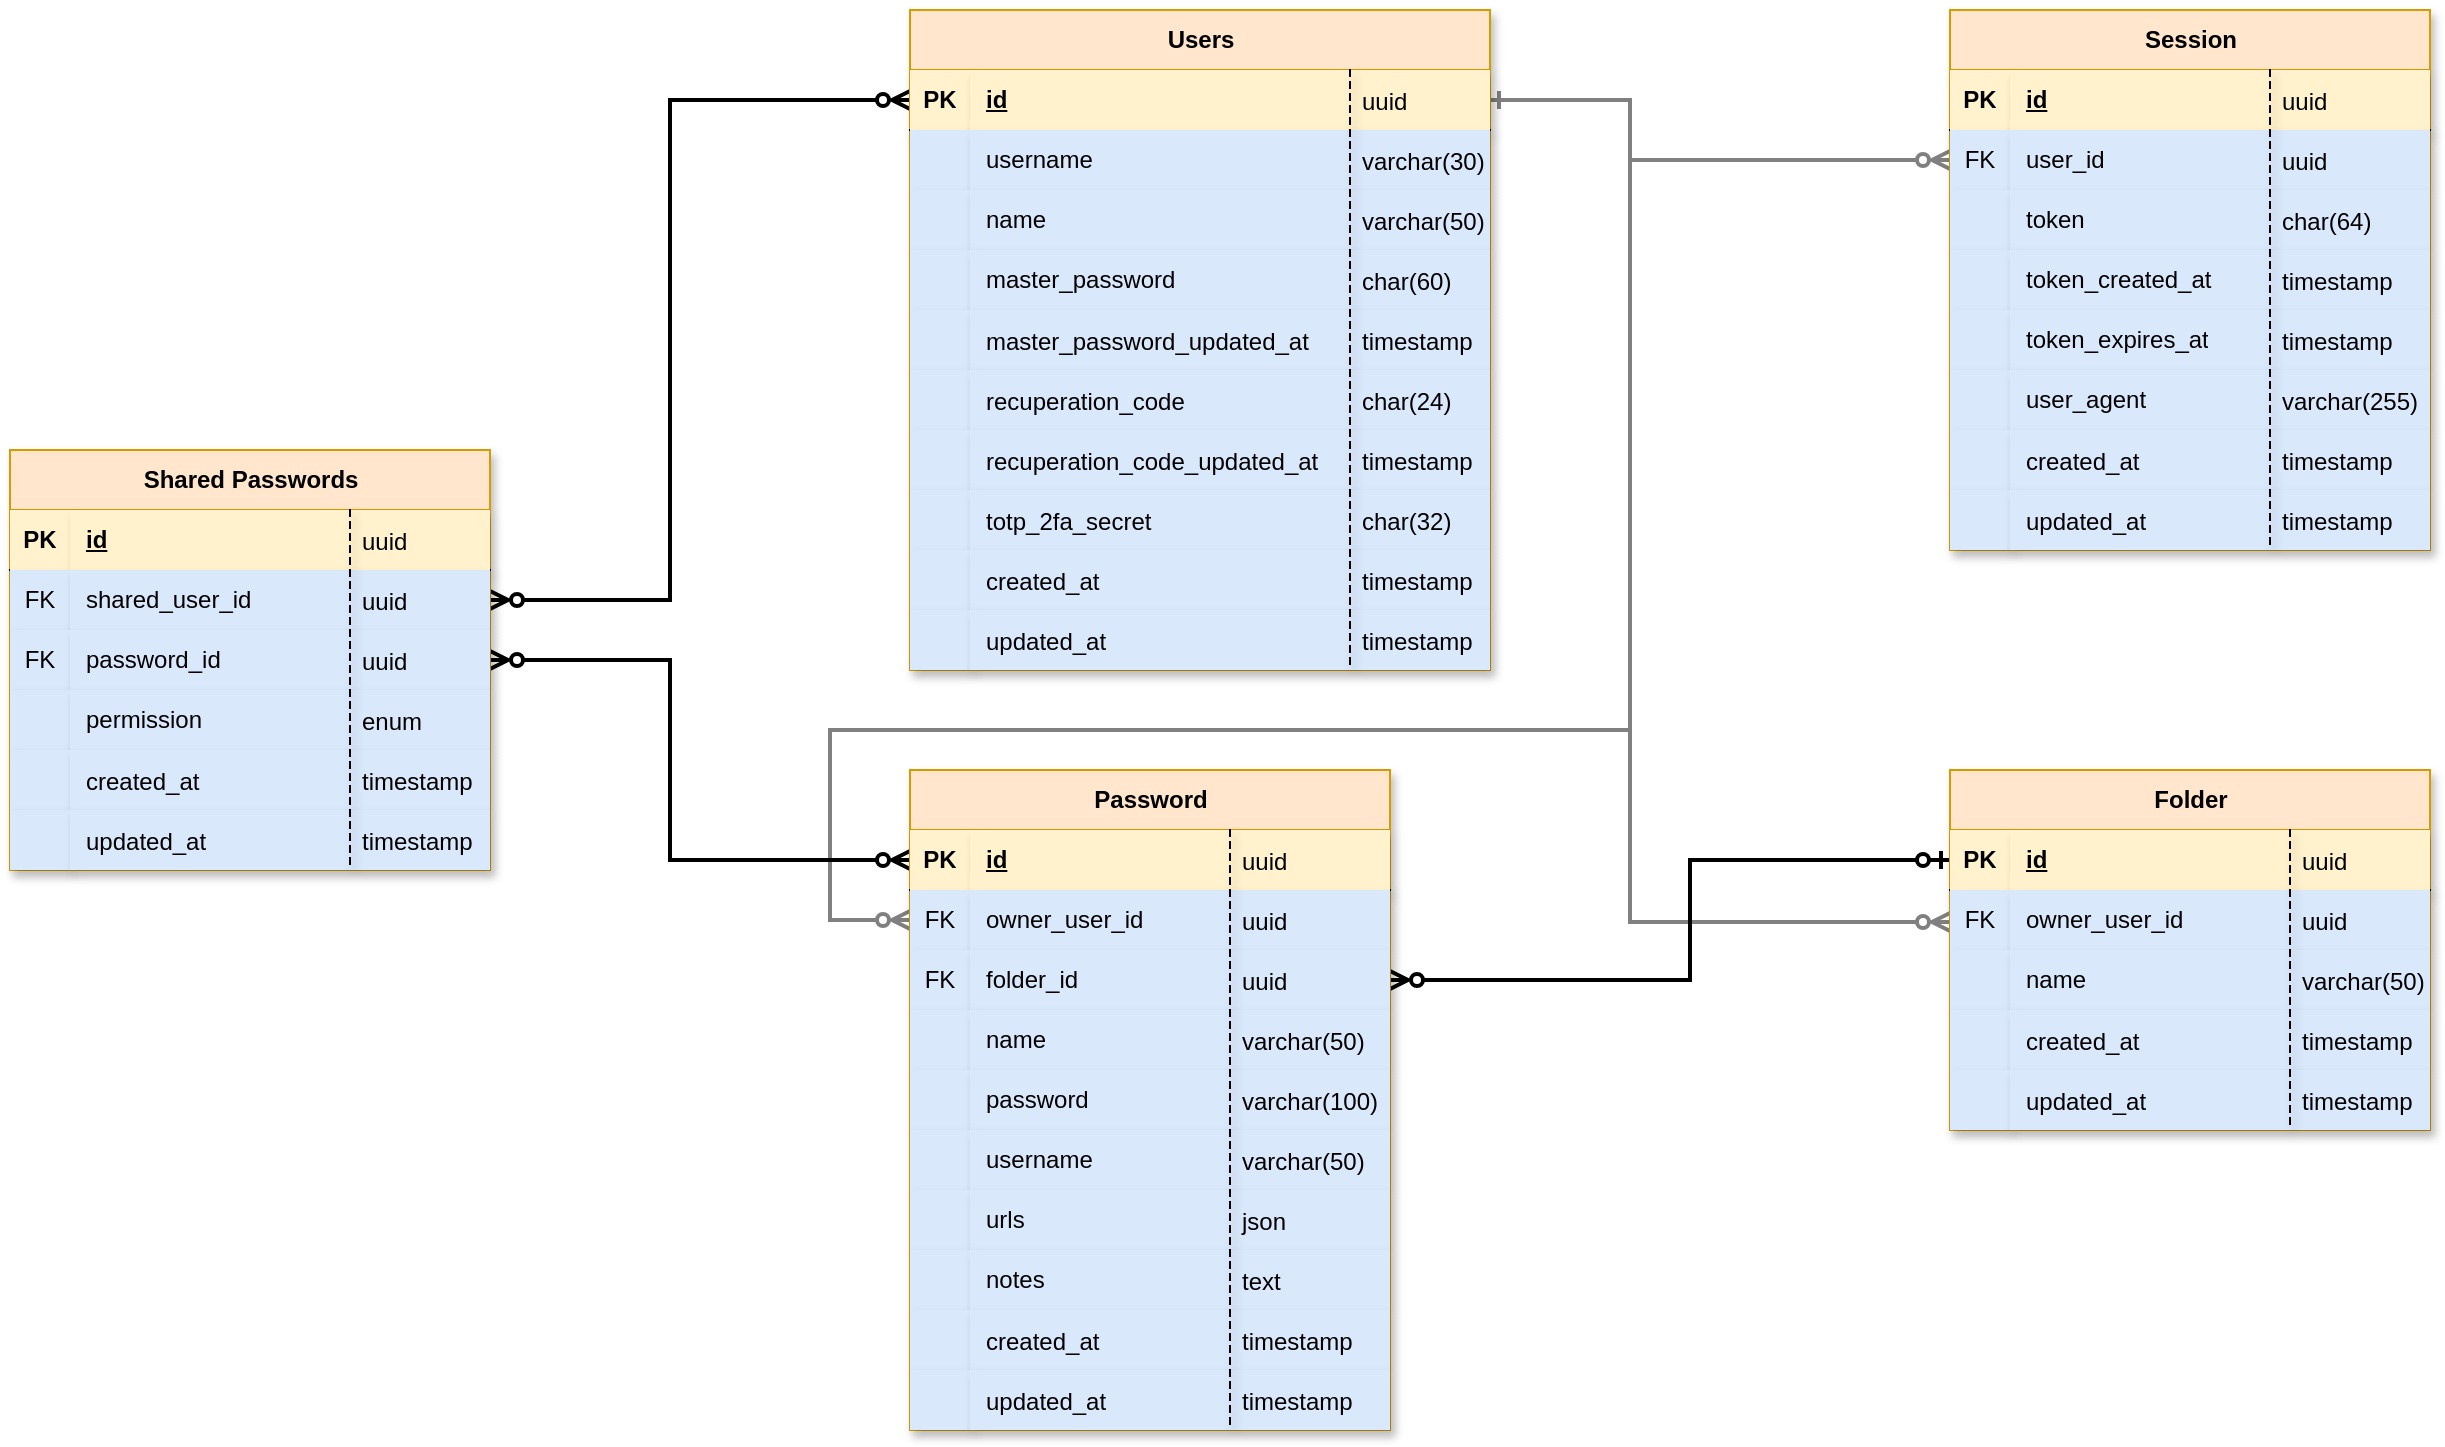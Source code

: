 <mxfile version="26.2.13">
  <diagram id="R2lEEEUBdFMjLlhIrx00" name="Page-1">
    <mxGraphModel dx="2278" dy="749" grid="1" gridSize="10" guides="1" tooltips="1" connect="1" arrows="1" fold="1" page="1" pageScale="1" pageWidth="850" pageHeight="1100" math="0" shadow="0" extFonts="Permanent Marker^https://fonts.googleapis.com/css?family=Permanent+Marker">
      <root>
        <mxCell id="0" />
        <mxCell id="1" parent="0" />
        <mxCell id="dtgGarPuOH-b5S5oBoeA-99" value="" style="endArrow=ERzeroToMany;html=1;rounded=0;exitX=1;exitY=0.5;exitDx=0;exitDy=0;entryX=0;entryY=0.5;entryDx=0;entryDy=0;startArrow=ERone;startFill=0;endFill=0;strokeWidth=2;strokeColor=#808080;" parent="1" source="dtgGarPuOH-b5S5oBoeA-21" target="dtgGarPuOH-b5S5oBoeA-96" edge="1">
          <mxGeometry width="50" height="50" relative="1" as="geometry">
            <mxPoint x="370" y="140" as="sourcePoint" />
            <mxPoint x="420" y="90" as="targetPoint" />
            <Array as="points">
              <mxPoint x="400" y="185" />
              <mxPoint x="400" y="215" />
            </Array>
          </mxGeometry>
        </mxCell>
        <mxCell id="dtgGarPuOH-b5S5oBoeA-166" value="" style="endArrow=ERzeroToMany;html=1;rounded=0;entryX=0;entryY=0.5;entryDx=0;entryDy=0;startArrow=none;startFill=0;endFill=0;strokeWidth=2;strokeColor=#808080;" parent="1" edge="1">
          <mxGeometry width="50" height="50" relative="1" as="geometry">
            <mxPoint x="400" y="210" as="sourcePoint" />
            <mxPoint x="560" y="596" as="targetPoint" />
            <Array as="points">
              <mxPoint x="400" y="596" />
            </Array>
          </mxGeometry>
        </mxCell>
        <mxCell id="dtgGarPuOH-b5S5oBoeA-186" value="" style="endArrow=ERzeroToMany;html=1;rounded=0;entryX=0;entryY=0.5;entryDx=0;entryDy=0;startArrow=none;startFill=0;endFill=0;strokeWidth=2;strokeColor=light-dark(#808080, #ededed);" parent="1" target="dtgGarPuOH-b5S5oBoeA-171" edge="1">
          <mxGeometry width="50" height="50" relative="1" as="geometry">
            <mxPoint x="400" y="500" as="sourcePoint" />
            <mxPoint x="570" y="525" as="targetPoint" />
            <Array as="points">
              <mxPoint y="500" />
              <mxPoint y="595" />
            </Array>
          </mxGeometry>
        </mxCell>
        <mxCell id="dtgGarPuOH-b5S5oBoeA-187" value="" style="endArrow=ERzeroToMany;html=1;rounded=0;exitX=0;exitY=0.5;exitDx=0;exitDy=0;startArrow=ERzeroToOne;startFill=0;endFill=0;strokeWidth=2;entryX=1;entryY=0.5;entryDx=0;entryDy=0;" parent="1" source="dtgGarPuOH-b5S5oBoeA-127" target="dtgGarPuOH-b5S5oBoeA-188" edge="1">
          <mxGeometry width="50" height="50" relative="1" as="geometry">
            <mxPoint x="290" y="225" as="sourcePoint" />
            <mxPoint x="410" y="710" as="targetPoint" />
            <Array as="points">
              <mxPoint x="430" y="565" />
              <mxPoint x="430" y="625" />
            </Array>
          </mxGeometry>
        </mxCell>
        <mxCell id="dtgGarPuOH-b5S5oBoeA-211" value="" style="endArrow=ERzeroToMany;html=1;rounded=0;exitX=0;exitY=0.5;exitDx=0;exitDy=0;entryX=1;entryY=0.5;entryDx=0;entryDy=0;startArrow=ERzeroToMany;startFill=0;endFill=0;strokeWidth=2;" parent="1" source="dtgGarPuOH-b5S5oBoeA-21" target="dtgGarPuOH-b5S5oBoeA-196" edge="1">
          <mxGeometry width="50" height="50" relative="1" as="geometry">
            <mxPoint x="290" y="225" as="sourcePoint" />
            <mxPoint x="570" y="605" as="targetPoint" />
            <Array as="points">
              <mxPoint x="-80" y="185" />
              <mxPoint x="-80" y="435" />
            </Array>
          </mxGeometry>
        </mxCell>
        <mxCell id="dtgGarPuOH-b5S5oBoeA-212" value="" style="endArrow=ERzeroToMany;html=1;rounded=0;exitX=0;exitY=0.5;exitDx=0;exitDy=0;entryX=1;entryY=0.5;entryDx=0;entryDy=0;startArrow=ERzeroToMany;startFill=0;endFill=0;strokeWidth=2;" parent="1" source="dtgGarPuOH-b5S5oBoeA-168" target="dtgGarPuOH-b5S5oBoeA-192" edge="1">
          <mxGeometry width="50" height="50" relative="1" as="geometry">
            <mxPoint x="50" y="195" as="sourcePoint" />
            <mxPoint x="-160" y="445" as="targetPoint" />
            <Array as="points">
              <mxPoint x="-80" y="565" />
              <mxPoint x="-80" y="465" />
            </Array>
          </mxGeometry>
        </mxCell>
        <mxCell id="dtgGarPuOH-b5S5oBoeA-289" value="" style="group;shadow=1;" parent="1" vertex="1" connectable="0">
          <mxGeometry x="560" y="140" width="240" height="300" as="geometry" />
        </mxCell>
        <mxCell id="dtgGarPuOH-b5S5oBoeA-67" value="Session" style="shape=table;startSize=30;container=1;collapsible=1;childLayout=tableLayout;fixedRows=1;rowLines=0;fontStyle=1;align=center;resizeLast=1;html=1;fillColor=#ffe6cc;strokeColor=#d79b00;shadow=1;" parent="dtgGarPuOH-b5S5oBoeA-289" vertex="1">
          <mxGeometry width="240" height="270" as="geometry">
            <mxRectangle width="80" height="30" as="alternateBounds" />
          </mxGeometry>
        </mxCell>
        <mxCell id="dtgGarPuOH-b5S5oBoeA-68" value="" style="shape=tableRow;horizontal=0;startSize=0;swimlaneHead=0;swimlaneBody=0;fillColor=none;collapsible=0;dropTarget=0;points=[[0,0.5],[1,0.5]];portConstraint=eastwest;top=0;left=0;right=0;bottom=1;shadow=1;" parent="dtgGarPuOH-b5S5oBoeA-67" vertex="1">
          <mxGeometry y="30" width="240" height="30" as="geometry" />
        </mxCell>
        <mxCell id="dtgGarPuOH-b5S5oBoeA-69" value="PK" style="shape=partialRectangle;connectable=0;fillColor=#fff2cc;top=0;left=0;bottom=0;right=0;fontStyle=1;overflow=hidden;whiteSpace=wrap;html=1;strokeColor=#d6b656;shadow=1;" parent="dtgGarPuOH-b5S5oBoeA-68" vertex="1">
          <mxGeometry width="30" height="30" as="geometry">
            <mxRectangle width="30" height="30" as="alternateBounds" />
          </mxGeometry>
        </mxCell>
        <mxCell id="dtgGarPuOH-b5S5oBoeA-70" value="id" style="shape=partialRectangle;connectable=0;fillColor=#fff2cc;top=0;left=0;bottom=0;right=0;align=left;spacingLeft=6;fontStyle=5;overflow=hidden;whiteSpace=wrap;html=1;strokeColor=#d6b656;shadow=1;" parent="dtgGarPuOH-b5S5oBoeA-68" vertex="1">
          <mxGeometry x="30" width="210" height="30" as="geometry">
            <mxRectangle width="210" height="30" as="alternateBounds" />
          </mxGeometry>
        </mxCell>
        <mxCell id="dtgGarPuOH-b5S5oBoeA-96" value="" style="shape=tableRow;horizontal=0;startSize=0;swimlaneHead=0;swimlaneBody=0;fillColor=none;collapsible=0;dropTarget=0;points=[[0,0.5],[1,0.5]];portConstraint=eastwest;top=0;left=0;right=0;bottom=0;shadow=1;" parent="dtgGarPuOH-b5S5oBoeA-67" vertex="1">
          <mxGeometry y="60" width="240" height="30" as="geometry" />
        </mxCell>
        <mxCell id="dtgGarPuOH-b5S5oBoeA-97" value="FK" style="shape=partialRectangle;connectable=0;fillColor=#dae8fc;top=0;left=0;bottom=0;right=0;fontStyle=0;overflow=hidden;whiteSpace=wrap;html=1;strokeColor=#6c8ebf;shadow=1;" parent="dtgGarPuOH-b5S5oBoeA-96" vertex="1">
          <mxGeometry width="30" height="30" as="geometry">
            <mxRectangle width="30" height="30" as="alternateBounds" />
          </mxGeometry>
        </mxCell>
        <mxCell id="dtgGarPuOH-b5S5oBoeA-98" value="user_id" style="shape=partialRectangle;connectable=0;fillColor=#dae8fc;top=0;left=0;bottom=0;right=0;align=left;spacingLeft=6;fontStyle=0;overflow=hidden;whiteSpace=wrap;html=1;strokeColor=#6c8ebf;shadow=1;" parent="dtgGarPuOH-b5S5oBoeA-96" vertex="1">
          <mxGeometry x="30" width="210" height="30" as="geometry">
            <mxRectangle width="210" height="30" as="alternateBounds" />
          </mxGeometry>
        </mxCell>
        <mxCell id="dtgGarPuOH-b5S5oBoeA-71" value="" style="shape=tableRow;horizontal=0;startSize=0;swimlaneHead=0;swimlaneBody=0;fillColor=none;collapsible=0;dropTarget=0;points=[[0,0.5],[1,0.5]];portConstraint=eastwest;top=0;left=0;right=0;bottom=0;shadow=1;" parent="dtgGarPuOH-b5S5oBoeA-67" vertex="1">
          <mxGeometry y="90" width="240" height="30" as="geometry" />
        </mxCell>
        <mxCell id="dtgGarPuOH-b5S5oBoeA-72" value="" style="shape=partialRectangle;connectable=0;fillColor=#dae8fc;top=0;left=0;bottom=0;right=0;editable=1;overflow=hidden;whiteSpace=wrap;html=1;strokeColor=#6c8ebf;shadow=1;" parent="dtgGarPuOH-b5S5oBoeA-71" vertex="1">
          <mxGeometry width="30" height="30" as="geometry">
            <mxRectangle width="30" height="30" as="alternateBounds" />
          </mxGeometry>
        </mxCell>
        <mxCell id="dtgGarPuOH-b5S5oBoeA-73" value="token" style="shape=partialRectangle;connectable=0;fillColor=#dae8fc;top=0;left=0;bottom=0;right=0;align=left;spacingLeft=6;overflow=hidden;whiteSpace=wrap;html=1;strokeColor=#6c8ebf;shadow=1;" parent="dtgGarPuOH-b5S5oBoeA-71" vertex="1">
          <mxGeometry x="30" width="210" height="30" as="geometry">
            <mxRectangle width="210" height="30" as="alternateBounds" />
          </mxGeometry>
        </mxCell>
        <mxCell id="dtgGarPuOH-b5S5oBoeA-74" value="" style="shape=tableRow;horizontal=0;startSize=0;swimlaneHead=0;swimlaneBody=0;fillColor=none;collapsible=0;dropTarget=0;points=[[0,0.5],[1,0.5]];portConstraint=eastwest;top=0;left=0;right=0;bottom=0;shadow=1;" parent="dtgGarPuOH-b5S5oBoeA-67" vertex="1">
          <mxGeometry y="120" width="240" height="30" as="geometry" />
        </mxCell>
        <mxCell id="dtgGarPuOH-b5S5oBoeA-75" value="" style="shape=partialRectangle;connectable=0;fillColor=#dae8fc;top=0;left=0;bottom=0;right=0;editable=1;overflow=hidden;whiteSpace=wrap;html=1;strokeColor=#6c8ebf;shadow=1;" parent="dtgGarPuOH-b5S5oBoeA-74" vertex="1">
          <mxGeometry width="30" height="30" as="geometry">
            <mxRectangle width="30" height="30" as="alternateBounds" />
          </mxGeometry>
        </mxCell>
        <mxCell id="dtgGarPuOH-b5S5oBoeA-76" value="token_created_at" style="shape=partialRectangle;connectable=0;fillColor=#dae8fc;top=0;left=0;bottom=0;right=0;align=left;spacingLeft=6;overflow=hidden;whiteSpace=wrap;html=1;strokeColor=#6c8ebf;shadow=1;" parent="dtgGarPuOH-b5S5oBoeA-74" vertex="1">
          <mxGeometry x="30" width="210" height="30" as="geometry">
            <mxRectangle width="210" height="30" as="alternateBounds" />
          </mxGeometry>
        </mxCell>
        <mxCell id="dtgGarPuOH-b5S5oBoeA-77" value="" style="shape=tableRow;horizontal=0;startSize=0;swimlaneHead=0;swimlaneBody=0;fillColor=none;collapsible=0;dropTarget=0;points=[[0,0.5],[1,0.5]];portConstraint=eastwest;top=0;left=0;right=0;bottom=0;shadow=1;" parent="dtgGarPuOH-b5S5oBoeA-67" vertex="1">
          <mxGeometry y="150" width="240" height="30" as="geometry" />
        </mxCell>
        <mxCell id="dtgGarPuOH-b5S5oBoeA-78" value="" style="shape=partialRectangle;connectable=0;fillColor=#dae8fc;top=0;left=0;bottom=0;right=0;editable=1;overflow=hidden;whiteSpace=wrap;html=1;strokeColor=#6c8ebf;shadow=1;" parent="dtgGarPuOH-b5S5oBoeA-77" vertex="1">
          <mxGeometry width="30" height="30" as="geometry">
            <mxRectangle width="30" height="30" as="alternateBounds" />
          </mxGeometry>
        </mxCell>
        <mxCell id="dtgGarPuOH-b5S5oBoeA-79" value="token_expires_at" style="shape=partialRectangle;connectable=0;fillColor=#dae8fc;top=0;left=0;bottom=0;right=0;align=left;spacingLeft=6;overflow=hidden;whiteSpace=wrap;html=1;strokeColor=#6c8ebf;shadow=1;" parent="dtgGarPuOH-b5S5oBoeA-77" vertex="1">
          <mxGeometry x="30" width="210" height="30" as="geometry">
            <mxRectangle width="210" height="30" as="alternateBounds" />
          </mxGeometry>
        </mxCell>
        <mxCell id="L0qA-exTGtLZ04YSLbFf-4" value="" style="shape=tableRow;horizontal=0;startSize=0;swimlaneHead=0;swimlaneBody=0;fillColor=none;collapsible=0;dropTarget=0;points=[[0,0.5],[1,0.5]];portConstraint=eastwest;top=0;left=0;right=0;bottom=0;shadow=1;" parent="dtgGarPuOH-b5S5oBoeA-67" vertex="1">
          <mxGeometry y="180" width="240" height="30" as="geometry" />
        </mxCell>
        <mxCell id="L0qA-exTGtLZ04YSLbFf-5" value="" style="shape=partialRectangle;connectable=0;fillColor=#dae8fc;top=0;left=0;bottom=0;right=0;editable=1;overflow=hidden;whiteSpace=wrap;html=1;strokeColor=#6c8ebf;shadow=1;" parent="L0qA-exTGtLZ04YSLbFf-4" vertex="1">
          <mxGeometry width="30" height="30" as="geometry">
            <mxRectangle width="30" height="30" as="alternateBounds" />
          </mxGeometry>
        </mxCell>
        <mxCell id="L0qA-exTGtLZ04YSLbFf-6" value="user_agent" style="shape=partialRectangle;connectable=0;fillColor=#dae8fc;top=0;left=0;bottom=0;right=0;align=left;spacingLeft=6;overflow=hidden;whiteSpace=wrap;html=1;strokeColor=#6c8ebf;shadow=1;" parent="L0qA-exTGtLZ04YSLbFf-4" vertex="1">
          <mxGeometry x="30" width="210" height="30" as="geometry">
            <mxRectangle width="210" height="30" as="alternateBounds" />
          </mxGeometry>
        </mxCell>
        <mxCell id="dtgGarPuOH-b5S5oBoeA-89" value="" style="shape=tableRow;horizontal=0;startSize=0;swimlaneHead=0;swimlaneBody=0;fillColor=none;collapsible=0;dropTarget=0;points=[[0,0.5],[1,0.5]];portConstraint=eastwest;top=0;left=0;right=0;bottom=0;shadow=1;" parent="dtgGarPuOH-b5S5oBoeA-67" vertex="1">
          <mxGeometry y="210" width="240" height="30" as="geometry" />
        </mxCell>
        <mxCell id="dtgGarPuOH-b5S5oBoeA-90" value="" style="shape=partialRectangle;connectable=0;fillColor=#dae8fc;top=0;left=0;bottom=0;right=0;editable=1;overflow=hidden;strokeColor=#6c8ebf;shadow=1;" parent="dtgGarPuOH-b5S5oBoeA-89" vertex="1">
          <mxGeometry width="30" height="30" as="geometry">
            <mxRectangle width="30" height="30" as="alternateBounds" />
          </mxGeometry>
        </mxCell>
        <mxCell id="dtgGarPuOH-b5S5oBoeA-91" value="created_at" style="shape=partialRectangle;connectable=0;fillColor=#dae8fc;top=0;left=0;bottom=0;right=0;align=left;spacingLeft=6;overflow=hidden;strokeColor=#6c8ebf;shadow=1;" parent="dtgGarPuOH-b5S5oBoeA-89" vertex="1">
          <mxGeometry x="30" width="210" height="30" as="geometry">
            <mxRectangle width="210" height="30" as="alternateBounds" />
          </mxGeometry>
        </mxCell>
        <mxCell id="dtgGarPuOH-b5S5oBoeA-92" value="" style="shape=tableRow;horizontal=0;startSize=0;swimlaneHead=0;swimlaneBody=0;fillColor=none;collapsible=0;dropTarget=0;points=[[0,0.5],[1,0.5]];portConstraint=eastwest;top=0;left=0;right=0;bottom=0;shadow=1;" parent="dtgGarPuOH-b5S5oBoeA-67" vertex="1">
          <mxGeometry y="240" width="240" height="30" as="geometry" />
        </mxCell>
        <mxCell id="dtgGarPuOH-b5S5oBoeA-93" value="" style="shape=partialRectangle;connectable=0;fillColor=#dae8fc;top=0;left=0;bottom=0;right=0;editable=1;overflow=hidden;strokeColor=#6c8ebf;shadow=1;" parent="dtgGarPuOH-b5S5oBoeA-92" vertex="1">
          <mxGeometry width="30" height="30" as="geometry">
            <mxRectangle width="30" height="30" as="alternateBounds" />
          </mxGeometry>
        </mxCell>
        <mxCell id="dtgGarPuOH-b5S5oBoeA-94" value="updated_at" style="shape=partialRectangle;connectable=0;fillColor=#dae8fc;top=0;left=0;bottom=0;right=0;align=left;spacingLeft=6;overflow=hidden;strokeColor=#6c8ebf;shadow=1;" parent="dtgGarPuOH-b5S5oBoeA-92" vertex="1">
          <mxGeometry x="30" width="210" height="30" as="geometry">
            <mxRectangle width="210" height="30" as="alternateBounds" />
          </mxGeometry>
        </mxCell>
        <mxCell id="dtgGarPuOH-b5S5oBoeA-273" value="uuid" style="shape=partialRectangle;fillColor=none;align=left;verticalAlign=middle;strokeColor=none;spacingLeft=34;rotatable=0;points=[[0,0.5],[1,0.5]];portConstraint=eastwest;dropTarget=0;shadow=1;" parent="dtgGarPuOH-b5S5oBoeA-289" vertex="1">
          <mxGeometry x="130" y="30" width="90" height="30" as="geometry" />
        </mxCell>
        <mxCell id="dtgGarPuOH-b5S5oBoeA-274" value="" style="shape=partialRectangle;top=0;left=0;bottom=0;fillColor=none;stokeWidth=1;dashed=1;align=left;verticalAlign=middle;spacingLeft=4;spacingRight=4;overflow=hidden;rotatable=0;points=[];portConstraint=eastwest;part=1;shadow=1;" parent="dtgGarPuOH-b5S5oBoeA-273" vertex="1" connectable="0">
          <mxGeometry width="30" height="30" as="geometry" />
        </mxCell>
        <mxCell id="dtgGarPuOH-b5S5oBoeA-275" value="uuid" style="shape=partialRectangle;fillColor=none;align=left;verticalAlign=middle;strokeColor=none;spacingLeft=34;rotatable=0;points=[[0,0.5],[1,0.5]];portConstraint=eastwest;dropTarget=0;shadow=1;" parent="dtgGarPuOH-b5S5oBoeA-289" vertex="1">
          <mxGeometry x="130" y="60" width="90" height="30" as="geometry" />
        </mxCell>
        <mxCell id="dtgGarPuOH-b5S5oBoeA-276" value="" style="shape=partialRectangle;top=0;left=0;bottom=0;fillColor=none;stokeWidth=1;dashed=1;align=left;verticalAlign=middle;spacingLeft=4;spacingRight=4;overflow=hidden;rotatable=0;points=[];portConstraint=eastwest;part=1;shadow=1;" parent="dtgGarPuOH-b5S5oBoeA-275" vertex="1" connectable="0">
          <mxGeometry width="30" height="30" as="geometry" />
        </mxCell>
        <mxCell id="dtgGarPuOH-b5S5oBoeA-277" value="char(64)" style="shape=partialRectangle;fillColor=none;align=left;verticalAlign=middle;strokeColor=none;spacingLeft=34;rotatable=0;points=[[0,0.5],[1,0.5]];portConstraint=eastwest;dropTarget=0;shadow=1;" parent="dtgGarPuOH-b5S5oBoeA-289" vertex="1">
          <mxGeometry x="130" y="90" width="90" height="30" as="geometry" />
        </mxCell>
        <mxCell id="dtgGarPuOH-b5S5oBoeA-278" value="" style="shape=partialRectangle;top=0;left=0;bottom=0;fillColor=none;stokeWidth=1;dashed=1;align=left;verticalAlign=middle;spacingLeft=4;spacingRight=4;overflow=hidden;rotatable=0;points=[];portConstraint=eastwest;part=1;shadow=1;" parent="dtgGarPuOH-b5S5oBoeA-277" vertex="1" connectable="0">
          <mxGeometry width="30" height="30" as="geometry" />
        </mxCell>
        <mxCell id="dtgGarPuOH-b5S5oBoeA-279" value="timestamp" style="shape=partialRectangle;fillColor=none;align=left;verticalAlign=middle;strokeColor=none;spacingLeft=34;rotatable=0;points=[[0,0.5],[1,0.5]];portConstraint=eastwest;dropTarget=0;shadow=1;" parent="dtgGarPuOH-b5S5oBoeA-289" vertex="1">
          <mxGeometry x="130" y="120" width="90" height="30" as="geometry" />
        </mxCell>
        <mxCell id="dtgGarPuOH-b5S5oBoeA-280" value="" style="shape=partialRectangle;top=0;left=0;bottom=0;fillColor=none;stokeWidth=1;dashed=1;align=left;verticalAlign=middle;spacingLeft=4;spacingRight=4;overflow=hidden;rotatable=0;points=[];portConstraint=eastwest;part=1;shadow=1;" parent="dtgGarPuOH-b5S5oBoeA-279" vertex="1" connectable="0">
          <mxGeometry width="30" height="30" as="geometry" />
        </mxCell>
        <mxCell id="dtgGarPuOH-b5S5oBoeA-281" value="timestamp" style="shape=partialRectangle;fillColor=none;align=left;verticalAlign=middle;strokeColor=none;spacingLeft=34;rotatable=0;points=[[0,0.5],[1,0.5]];portConstraint=eastwest;dropTarget=0;shadow=1;" parent="dtgGarPuOH-b5S5oBoeA-289" vertex="1">
          <mxGeometry x="130" y="150" width="90" height="30" as="geometry" />
        </mxCell>
        <mxCell id="dtgGarPuOH-b5S5oBoeA-282" value="" style="shape=partialRectangle;top=0;left=0;bottom=0;fillColor=none;stokeWidth=1;dashed=1;align=left;verticalAlign=middle;spacingLeft=4;spacingRight=4;overflow=hidden;rotatable=0;points=[];portConstraint=eastwest;part=1;shadow=1;" parent="dtgGarPuOH-b5S5oBoeA-281" vertex="1" connectable="0">
          <mxGeometry width="30" height="30" as="geometry" />
        </mxCell>
        <mxCell id="dtgGarPuOH-b5S5oBoeA-283" value="varchar(255)" style="shape=partialRectangle;fillColor=none;align=left;verticalAlign=middle;strokeColor=none;spacingLeft=34;rotatable=0;points=[[0,0.5],[1,0.5]];portConstraint=eastwest;dropTarget=0;shadow=1;" parent="dtgGarPuOH-b5S5oBoeA-289" vertex="1">
          <mxGeometry x="130" y="180" width="90" height="30" as="geometry" />
        </mxCell>
        <mxCell id="dtgGarPuOH-b5S5oBoeA-284" value="" style="shape=partialRectangle;top=0;left=0;bottom=0;fillColor=none;stokeWidth=1;dashed=1;align=left;verticalAlign=middle;spacingLeft=4;spacingRight=4;overflow=hidden;rotatable=0;points=[];portConstraint=eastwest;part=1;shadow=1;" parent="dtgGarPuOH-b5S5oBoeA-283" vertex="1" connectable="0">
          <mxGeometry width="30" height="30" as="geometry" />
        </mxCell>
        <mxCell id="dtgGarPuOH-b5S5oBoeA-285" value="timestamp" style="shape=partialRectangle;fillColor=none;align=left;verticalAlign=middle;strokeColor=none;spacingLeft=34;rotatable=0;points=[[0,0.5],[1,0.5]];portConstraint=eastwest;dropTarget=0;shadow=1;" parent="dtgGarPuOH-b5S5oBoeA-289" vertex="1">
          <mxGeometry x="130" y="210" width="90" height="30" as="geometry" />
        </mxCell>
        <mxCell id="dtgGarPuOH-b5S5oBoeA-286" value="" style="shape=partialRectangle;top=0;left=0;bottom=0;fillColor=none;stokeWidth=1;dashed=1;align=left;verticalAlign=middle;spacingLeft=4;spacingRight=4;overflow=hidden;rotatable=0;points=[];portConstraint=eastwest;part=1;shadow=1;" parent="dtgGarPuOH-b5S5oBoeA-285" vertex="1" connectable="0">
          <mxGeometry width="30" height="30" as="geometry" />
        </mxCell>
        <mxCell id="L0qA-exTGtLZ04YSLbFf-7" value="timestamp" style="shape=partialRectangle;fillColor=none;align=left;verticalAlign=middle;strokeColor=none;spacingLeft=34;rotatable=0;points=[[0,0.5],[1,0.5]];portConstraint=eastwest;dropTarget=0;shadow=1;" parent="dtgGarPuOH-b5S5oBoeA-289" vertex="1">
          <mxGeometry x="130" y="240" width="90" height="30" as="geometry" />
        </mxCell>
        <mxCell id="L0qA-exTGtLZ04YSLbFf-8" value="" style="shape=partialRectangle;top=0;left=0;bottom=0;fillColor=none;stokeWidth=1;dashed=1;align=left;verticalAlign=middle;spacingLeft=4;spacingRight=4;overflow=hidden;rotatable=0;points=[];portConstraint=eastwest;part=1;shadow=1;" parent="L0qA-exTGtLZ04YSLbFf-7" vertex="1" connectable="0">
          <mxGeometry width="30" height="30" as="geometry" />
        </mxCell>
        <mxCell id="dtgGarPuOH-b5S5oBoeA-290" value="" style="group;shadow=1;" parent="1" vertex="1" connectable="0">
          <mxGeometry x="560" y="520" width="240" height="180" as="geometry" />
        </mxCell>
        <mxCell id="dtgGarPuOH-b5S5oBoeA-126" value="Folder" style="shape=table;startSize=30;container=1;collapsible=1;childLayout=tableLayout;fixedRows=1;rowLines=0;fontStyle=1;align=center;resizeLast=1;html=1;fillColor=#ffe6cc;strokeColor=#d79b00;shadow=1;" parent="dtgGarPuOH-b5S5oBoeA-290" vertex="1">
          <mxGeometry width="240" height="180" as="geometry" />
        </mxCell>
        <mxCell id="dtgGarPuOH-b5S5oBoeA-127" value="" style="shape=tableRow;horizontal=0;startSize=0;swimlaneHead=0;swimlaneBody=0;fillColor=none;collapsible=0;dropTarget=0;points=[[0,0.5],[1,0.5]];portConstraint=eastwest;top=0;left=0;right=0;bottom=1;shadow=1;" parent="dtgGarPuOH-b5S5oBoeA-126" vertex="1">
          <mxGeometry y="30" width="240" height="30" as="geometry" />
        </mxCell>
        <mxCell id="dtgGarPuOH-b5S5oBoeA-128" value="PK" style="shape=partialRectangle;connectable=0;fillColor=#fff2cc;top=0;left=0;bottom=0;right=0;fontStyle=1;overflow=hidden;whiteSpace=wrap;html=1;strokeColor=#d6b656;shadow=1;" parent="dtgGarPuOH-b5S5oBoeA-127" vertex="1">
          <mxGeometry width="30" height="30" as="geometry">
            <mxRectangle width="30" height="30" as="alternateBounds" />
          </mxGeometry>
        </mxCell>
        <mxCell id="dtgGarPuOH-b5S5oBoeA-129" value="id" style="shape=partialRectangle;connectable=0;fillColor=#fff2cc;top=0;left=0;bottom=0;right=0;align=left;spacingLeft=6;fontStyle=5;overflow=hidden;whiteSpace=wrap;html=1;strokeColor=#d6b656;shadow=1;" parent="dtgGarPuOH-b5S5oBoeA-127" vertex="1">
          <mxGeometry x="30" width="210" height="30" as="geometry">
            <mxRectangle width="210" height="30" as="alternateBounds" />
          </mxGeometry>
        </mxCell>
        <mxCell id="dtgGarPuOH-b5S5oBoeA-163" value="" style="shape=tableRow;horizontal=0;startSize=0;swimlaneHead=0;swimlaneBody=0;fillColor=none;collapsible=0;dropTarget=0;points=[[0,0.5],[1,0.5]];portConstraint=eastwest;top=0;left=0;right=0;bottom=0;shadow=1;" parent="dtgGarPuOH-b5S5oBoeA-126" vertex="1">
          <mxGeometry y="60" width="240" height="30" as="geometry" />
        </mxCell>
        <mxCell id="dtgGarPuOH-b5S5oBoeA-164" value="FK" style="shape=partialRectangle;connectable=0;fillColor=#dae8fc;top=0;left=0;bottom=0;right=0;fontStyle=0;overflow=hidden;whiteSpace=wrap;html=1;strokeColor=#6c8ebf;shadow=1;" parent="dtgGarPuOH-b5S5oBoeA-163" vertex="1">
          <mxGeometry width="30" height="30" as="geometry">
            <mxRectangle width="30" height="30" as="alternateBounds" />
          </mxGeometry>
        </mxCell>
        <mxCell id="dtgGarPuOH-b5S5oBoeA-165" value="owner_user_id" style="shape=partialRectangle;connectable=0;fillColor=#dae8fc;top=0;left=0;bottom=0;right=0;align=left;spacingLeft=6;fontStyle=0;overflow=hidden;whiteSpace=wrap;html=1;strokeColor=#6c8ebf;shadow=1;" parent="dtgGarPuOH-b5S5oBoeA-163" vertex="1">
          <mxGeometry x="30" width="210" height="30" as="geometry">
            <mxRectangle width="210" height="30" as="alternateBounds" />
          </mxGeometry>
        </mxCell>
        <mxCell id="dtgGarPuOH-b5S5oBoeA-130" value="" style="shape=tableRow;horizontal=0;startSize=0;swimlaneHead=0;swimlaneBody=0;fillColor=none;collapsible=0;dropTarget=0;points=[[0,0.5],[1,0.5]];portConstraint=eastwest;top=0;left=0;right=0;bottom=0;shadow=1;" parent="dtgGarPuOH-b5S5oBoeA-126" vertex="1">
          <mxGeometry y="90" width="240" height="30" as="geometry" />
        </mxCell>
        <mxCell id="dtgGarPuOH-b5S5oBoeA-131" value="" style="shape=partialRectangle;connectable=0;fillColor=#dae8fc;top=0;left=0;bottom=0;right=0;editable=1;overflow=hidden;whiteSpace=wrap;html=1;strokeColor=#6c8ebf;shadow=1;" parent="dtgGarPuOH-b5S5oBoeA-130" vertex="1">
          <mxGeometry width="30" height="30" as="geometry">
            <mxRectangle width="30" height="30" as="alternateBounds" />
          </mxGeometry>
        </mxCell>
        <mxCell id="dtgGarPuOH-b5S5oBoeA-132" value="name" style="shape=partialRectangle;connectable=0;fillColor=#dae8fc;top=0;left=0;bottom=0;right=0;align=left;spacingLeft=6;overflow=hidden;whiteSpace=wrap;html=1;strokeColor=#6c8ebf;shadow=1;" parent="dtgGarPuOH-b5S5oBoeA-130" vertex="1">
          <mxGeometry x="30" width="210" height="30" as="geometry">
            <mxRectangle width="210" height="30" as="alternateBounds" />
          </mxGeometry>
        </mxCell>
        <mxCell id="dtgGarPuOH-b5S5oBoeA-148" value="" style="shape=tableRow;horizontal=0;startSize=0;swimlaneHead=0;swimlaneBody=0;fillColor=none;collapsible=0;dropTarget=0;points=[[0,0.5],[1,0.5]];portConstraint=eastwest;top=0;left=0;right=0;bottom=0;shadow=1;" parent="dtgGarPuOH-b5S5oBoeA-126" vertex="1">
          <mxGeometry y="120" width="240" height="30" as="geometry" />
        </mxCell>
        <mxCell id="dtgGarPuOH-b5S5oBoeA-149" value="" style="shape=partialRectangle;connectable=0;fillColor=#dae8fc;top=0;left=0;bottom=0;right=0;editable=1;overflow=hidden;strokeColor=#6c8ebf;shadow=1;" parent="dtgGarPuOH-b5S5oBoeA-148" vertex="1">
          <mxGeometry width="30" height="30" as="geometry">
            <mxRectangle width="30" height="30" as="alternateBounds" />
          </mxGeometry>
        </mxCell>
        <mxCell id="dtgGarPuOH-b5S5oBoeA-150" value="created_at" style="shape=partialRectangle;connectable=0;fillColor=#dae8fc;top=0;left=0;bottom=0;right=0;align=left;spacingLeft=6;overflow=hidden;strokeColor=#6c8ebf;shadow=1;" parent="dtgGarPuOH-b5S5oBoeA-148" vertex="1">
          <mxGeometry x="30" width="210" height="30" as="geometry">
            <mxRectangle width="210" height="30" as="alternateBounds" />
          </mxGeometry>
        </mxCell>
        <mxCell id="dtgGarPuOH-b5S5oBoeA-151" value="" style="shape=tableRow;horizontal=0;startSize=0;swimlaneHead=0;swimlaneBody=0;fillColor=none;collapsible=0;dropTarget=0;points=[[0,0.5],[1,0.5]];portConstraint=eastwest;top=0;left=0;right=0;bottom=0;shadow=1;" parent="dtgGarPuOH-b5S5oBoeA-126" vertex="1">
          <mxGeometry y="150" width="240" height="30" as="geometry" />
        </mxCell>
        <mxCell id="dtgGarPuOH-b5S5oBoeA-152" value="" style="shape=partialRectangle;connectable=0;fillColor=#dae8fc;top=0;left=0;bottom=0;right=0;editable=1;overflow=hidden;strokeColor=#6c8ebf;shadow=1;" parent="dtgGarPuOH-b5S5oBoeA-151" vertex="1">
          <mxGeometry width="30" height="30" as="geometry">
            <mxRectangle width="30" height="30" as="alternateBounds" />
          </mxGeometry>
        </mxCell>
        <mxCell id="dtgGarPuOH-b5S5oBoeA-153" value="updated_at" style="shape=partialRectangle;connectable=0;fillColor=#dae8fc;top=0;left=0;bottom=0;right=0;align=left;spacingLeft=6;overflow=hidden;strokeColor=#6c8ebf;shadow=1;" parent="dtgGarPuOH-b5S5oBoeA-151" vertex="1">
          <mxGeometry x="30" width="210" height="30" as="geometry">
            <mxRectangle width="210" height="30" as="alternateBounds" />
          </mxGeometry>
        </mxCell>
        <mxCell id="dtgGarPuOH-b5S5oBoeA-245" value="varchar(50)" style="shape=partialRectangle;fillColor=none;align=left;verticalAlign=middle;strokeColor=none;spacingLeft=34;rotatable=0;points=[[0,0.5],[1,0.5]];portConstraint=eastwest;dropTarget=0;shadow=1;" parent="dtgGarPuOH-b5S5oBoeA-290" vertex="1">
          <mxGeometry x="140" y="90" width="90" height="30" as="geometry" />
        </mxCell>
        <mxCell id="dtgGarPuOH-b5S5oBoeA-246" value="" style="shape=partialRectangle;top=0;left=0;bottom=0;fillColor=none;stokeWidth=1;dashed=1;align=left;verticalAlign=middle;spacingLeft=4;spacingRight=4;overflow=hidden;rotatable=0;points=[];portConstraint=eastwest;part=1;shadow=1;" parent="dtgGarPuOH-b5S5oBoeA-245" vertex="1" connectable="0">
          <mxGeometry width="30" height="30" as="geometry" />
        </mxCell>
        <mxCell id="dtgGarPuOH-b5S5oBoeA-247" value="uuid" style="shape=partialRectangle;fillColor=none;align=left;verticalAlign=middle;strokeColor=none;spacingLeft=34;rotatable=0;points=[[0,0.5],[1,0.5]];portConstraint=eastwest;dropTarget=0;shadow=1;" parent="dtgGarPuOH-b5S5oBoeA-290" vertex="1">
          <mxGeometry x="140" y="30" width="90" height="30" as="geometry" />
        </mxCell>
        <mxCell id="dtgGarPuOH-b5S5oBoeA-248" value="" style="shape=partialRectangle;top=0;left=0;bottom=0;fillColor=none;stokeWidth=1;dashed=1;align=left;verticalAlign=middle;spacingLeft=4;spacingRight=4;overflow=hidden;rotatable=0;points=[];portConstraint=eastwest;part=1;shadow=1;" parent="dtgGarPuOH-b5S5oBoeA-247" vertex="1" connectable="0">
          <mxGeometry width="30" height="30" as="geometry" />
        </mxCell>
        <mxCell id="dtgGarPuOH-b5S5oBoeA-249" value="uuid" style="shape=partialRectangle;fillColor=none;align=left;verticalAlign=middle;strokeColor=none;spacingLeft=34;rotatable=0;points=[[0,0.5],[1,0.5]];portConstraint=eastwest;dropTarget=0;shadow=1;" parent="dtgGarPuOH-b5S5oBoeA-290" vertex="1">
          <mxGeometry x="140" y="60" width="90" height="30" as="geometry" />
        </mxCell>
        <mxCell id="dtgGarPuOH-b5S5oBoeA-250" value="" style="shape=partialRectangle;top=0;left=0;bottom=0;fillColor=none;stokeWidth=1;dashed=1;align=left;verticalAlign=middle;spacingLeft=4;spacingRight=4;overflow=hidden;rotatable=0;points=[];portConstraint=eastwest;part=1;shadow=1;" parent="dtgGarPuOH-b5S5oBoeA-249" vertex="1" connectable="0">
          <mxGeometry width="30" height="30" as="geometry" />
        </mxCell>
        <mxCell id="dtgGarPuOH-b5S5oBoeA-251" value="timestamp" style="shape=partialRectangle;fillColor=none;align=left;verticalAlign=middle;strokeColor=none;spacingLeft=34;rotatable=0;points=[[0,0.5],[1,0.5]];portConstraint=eastwest;dropTarget=0;shadow=1;" parent="dtgGarPuOH-b5S5oBoeA-290" vertex="1">
          <mxGeometry x="140" y="120" width="90" height="30" as="geometry" />
        </mxCell>
        <mxCell id="dtgGarPuOH-b5S5oBoeA-252" value="" style="shape=partialRectangle;top=0;left=0;bottom=0;fillColor=none;stokeWidth=1;dashed=1;align=left;verticalAlign=middle;spacingLeft=4;spacingRight=4;overflow=hidden;rotatable=0;points=[];portConstraint=eastwest;part=1;shadow=1;" parent="dtgGarPuOH-b5S5oBoeA-251" vertex="1" connectable="0">
          <mxGeometry width="30" height="30" as="geometry" />
        </mxCell>
        <mxCell id="dtgGarPuOH-b5S5oBoeA-253" value="timestamp" style="shape=partialRectangle;fillColor=none;align=left;verticalAlign=middle;strokeColor=none;spacingLeft=34;rotatable=0;points=[[0,0.5],[1,0.5]];portConstraint=eastwest;dropTarget=0;shadow=1;" parent="dtgGarPuOH-b5S5oBoeA-290" vertex="1">
          <mxGeometry x="140" y="150" width="90" height="30" as="geometry" />
        </mxCell>
        <mxCell id="dtgGarPuOH-b5S5oBoeA-254" value="" style="shape=partialRectangle;top=0;left=0;bottom=0;fillColor=none;stokeWidth=1;dashed=1;align=left;verticalAlign=middle;spacingLeft=4;spacingRight=4;overflow=hidden;rotatable=0;points=[];portConstraint=eastwest;part=1;shadow=1;" parent="dtgGarPuOH-b5S5oBoeA-253" vertex="1" connectable="0">
          <mxGeometry width="30" height="30" as="geometry" />
        </mxCell>
        <mxCell id="dtgGarPuOH-b5S5oBoeA-291" value="" style="group;shadow=1;" parent="1" vertex="1" connectable="0">
          <mxGeometry x="40" y="140" width="290" height="300" as="geometry" />
        </mxCell>
        <mxCell id="dtgGarPuOH-b5S5oBoeA-15" value="" style="shape=tableRow;horizontal=0;startSize=0;swimlaneHead=0;swimlaneBody=0;fillColor=none;collapsible=0;dropTarget=0;points=[[0,0.5],[1,0.5]];portConstraint=eastwest;top=0;left=0;right=0;bottom=0;shadow=1;" parent="dtgGarPuOH-b5S5oBoeA-291" vertex="1">
          <mxGeometry x="100" y="190" width="180" height="30" as="geometry" />
        </mxCell>
        <mxCell id="dtgGarPuOH-b5S5oBoeA-16" value="" style="shape=partialRectangle;connectable=0;fillColor=none;top=0;left=0;bottom=0;right=0;editable=1;overflow=hidden;whiteSpace=wrap;html=1;shadow=1;" parent="dtgGarPuOH-b5S5oBoeA-15" vertex="1">
          <mxGeometry width="30" height="30" as="geometry">
            <mxRectangle width="30" height="30" as="alternateBounds" />
          </mxGeometry>
        </mxCell>
        <mxCell id="dtgGarPuOH-b5S5oBoeA-20" value="Users" style="shape=table;startSize=30;container=1;collapsible=1;childLayout=tableLayout;fixedRows=1;rowLines=0;fontStyle=1;align=center;resizeLast=1;html=1;fillColor=#ffe6cc;strokeColor=#d79b00;shadow=1;" parent="dtgGarPuOH-b5S5oBoeA-291" vertex="1">
          <mxGeometry width="290" height="330" as="geometry" />
        </mxCell>
        <mxCell id="dtgGarPuOH-b5S5oBoeA-21" value="" style="shape=tableRow;horizontal=0;startSize=0;swimlaneHead=0;swimlaneBody=0;fillColor=none;collapsible=0;dropTarget=0;points=[[0,0.5],[1,0.5]];portConstraint=eastwest;top=0;left=0;right=0;bottom=1;shadow=1;" parent="dtgGarPuOH-b5S5oBoeA-20" vertex="1">
          <mxGeometry y="30" width="290" height="30" as="geometry" />
        </mxCell>
        <mxCell id="dtgGarPuOH-b5S5oBoeA-22" value="PK" style="shape=partialRectangle;connectable=0;fillColor=#fff2cc;top=0;left=0;bottom=0;right=0;fontStyle=1;overflow=hidden;whiteSpace=wrap;html=1;strokeColor=#d6b656;shadow=1;" parent="dtgGarPuOH-b5S5oBoeA-21" vertex="1">
          <mxGeometry width="30" height="30" as="geometry">
            <mxRectangle width="30" height="30" as="alternateBounds" />
          </mxGeometry>
        </mxCell>
        <mxCell id="dtgGarPuOH-b5S5oBoeA-23" value="id" style="shape=partialRectangle;connectable=0;fillColor=#fff2cc;top=0;left=0;bottom=0;right=0;align=left;spacingLeft=6;fontStyle=5;overflow=hidden;whiteSpace=wrap;html=1;strokeColor=#d6b656;shadow=1;" parent="dtgGarPuOH-b5S5oBoeA-21" vertex="1">
          <mxGeometry x="30" width="260" height="30" as="geometry">
            <mxRectangle width="260" height="30" as="alternateBounds" />
          </mxGeometry>
        </mxCell>
        <mxCell id="dtgGarPuOH-b5S5oBoeA-24" value="" style="shape=tableRow;horizontal=0;startSize=0;swimlaneHead=0;swimlaneBody=0;fillColor=none;collapsible=0;dropTarget=0;points=[[0,0.5],[1,0.5]];portConstraint=eastwest;top=0;left=0;right=0;bottom=0;shadow=1;" parent="dtgGarPuOH-b5S5oBoeA-20" vertex="1">
          <mxGeometry y="60" width="290" height="30" as="geometry" />
        </mxCell>
        <mxCell id="dtgGarPuOH-b5S5oBoeA-25" value="" style="shape=partialRectangle;connectable=0;fillColor=#dae8fc;top=0;left=0;bottom=0;right=0;editable=1;overflow=hidden;whiteSpace=wrap;html=1;strokeColor=#6c8ebf;shadow=1;" parent="dtgGarPuOH-b5S5oBoeA-24" vertex="1">
          <mxGeometry width="30" height="30" as="geometry">
            <mxRectangle width="30" height="30" as="alternateBounds" />
          </mxGeometry>
        </mxCell>
        <mxCell id="dtgGarPuOH-b5S5oBoeA-26" value="username" style="shape=partialRectangle;connectable=0;fillColor=#dae8fc;top=0;left=0;bottom=0;right=0;align=left;spacingLeft=6;overflow=hidden;whiteSpace=wrap;html=1;strokeColor=#6c8ebf;shadow=1;" parent="dtgGarPuOH-b5S5oBoeA-24" vertex="1">
          <mxGeometry x="30" width="260" height="30" as="geometry">
            <mxRectangle width="260" height="30" as="alternateBounds" />
          </mxGeometry>
        </mxCell>
        <mxCell id="dtgGarPuOH-b5S5oBoeA-27" value="" style="shape=tableRow;horizontal=0;startSize=0;swimlaneHead=0;swimlaneBody=0;fillColor=none;collapsible=0;dropTarget=0;points=[[0,0.5],[1,0.5]];portConstraint=eastwest;top=0;left=0;right=0;bottom=0;shadow=1;" parent="dtgGarPuOH-b5S5oBoeA-20" vertex="1">
          <mxGeometry y="90" width="290" height="30" as="geometry" />
        </mxCell>
        <mxCell id="dtgGarPuOH-b5S5oBoeA-28" value="" style="shape=partialRectangle;connectable=0;fillColor=#dae8fc;top=0;left=0;bottom=0;right=0;editable=1;overflow=hidden;whiteSpace=wrap;html=1;strokeColor=#6c8ebf;shadow=1;" parent="dtgGarPuOH-b5S5oBoeA-27" vertex="1">
          <mxGeometry width="30" height="30" as="geometry">
            <mxRectangle width="30" height="30" as="alternateBounds" />
          </mxGeometry>
        </mxCell>
        <mxCell id="dtgGarPuOH-b5S5oBoeA-29" value="name" style="shape=partialRectangle;connectable=0;fillColor=#dae8fc;top=0;left=0;bottom=0;right=0;align=left;spacingLeft=6;overflow=hidden;whiteSpace=wrap;html=1;strokeColor=#6c8ebf;shadow=1;" parent="dtgGarPuOH-b5S5oBoeA-27" vertex="1">
          <mxGeometry x="30" width="260" height="30" as="geometry">
            <mxRectangle width="260" height="30" as="alternateBounds" />
          </mxGeometry>
        </mxCell>
        <mxCell id="dtgGarPuOH-b5S5oBoeA-30" value="" style="shape=tableRow;horizontal=0;startSize=0;swimlaneHead=0;swimlaneBody=0;fillColor=none;collapsible=0;dropTarget=0;points=[[0,0.5],[1,0.5]];portConstraint=eastwest;top=0;left=0;right=0;bottom=0;shadow=1;" parent="dtgGarPuOH-b5S5oBoeA-20" vertex="1">
          <mxGeometry y="120" width="290" height="30" as="geometry" />
        </mxCell>
        <mxCell id="dtgGarPuOH-b5S5oBoeA-31" value="" style="shape=partialRectangle;connectable=0;fillColor=#dae8fc;top=0;left=0;bottom=0;right=0;editable=1;overflow=hidden;whiteSpace=wrap;html=1;strokeColor=#6c8ebf;shadow=1;" parent="dtgGarPuOH-b5S5oBoeA-30" vertex="1">
          <mxGeometry width="30" height="30" as="geometry">
            <mxRectangle width="30" height="30" as="alternateBounds" />
          </mxGeometry>
        </mxCell>
        <mxCell id="dtgGarPuOH-b5S5oBoeA-32" value="master_password" style="shape=partialRectangle;connectable=0;fillColor=#dae8fc;top=0;left=0;bottom=0;right=0;align=left;spacingLeft=6;overflow=hidden;whiteSpace=wrap;html=1;strokeColor=#6c8ebf;shadow=1;" parent="dtgGarPuOH-b5S5oBoeA-30" vertex="1">
          <mxGeometry x="30" width="260" height="30" as="geometry">
            <mxRectangle width="260" height="30" as="alternateBounds" />
          </mxGeometry>
        </mxCell>
        <mxCell id="dtgGarPuOH-b5S5oBoeA-46" value="" style="shape=tableRow;horizontal=0;startSize=0;swimlaneHead=0;swimlaneBody=0;fillColor=none;collapsible=0;dropTarget=0;points=[[0,0.5],[1,0.5]];portConstraint=eastwest;top=0;left=0;right=0;bottom=0;shadow=1;" parent="dtgGarPuOH-b5S5oBoeA-20" vertex="1">
          <mxGeometry y="150" width="290" height="30" as="geometry" />
        </mxCell>
        <mxCell id="dtgGarPuOH-b5S5oBoeA-47" value="" style="shape=partialRectangle;connectable=0;fillColor=#dae8fc;top=0;left=0;bottom=0;right=0;editable=1;overflow=hidden;strokeColor=#6c8ebf;shadow=1;" parent="dtgGarPuOH-b5S5oBoeA-46" vertex="1">
          <mxGeometry width="30" height="30" as="geometry">
            <mxRectangle width="30" height="30" as="alternateBounds" />
          </mxGeometry>
        </mxCell>
        <mxCell id="dtgGarPuOH-b5S5oBoeA-48" value="master_password_updated_at" style="shape=partialRectangle;connectable=0;fillColor=#dae8fc;top=0;left=0;bottom=0;right=0;align=left;spacingLeft=6;overflow=hidden;strokeColor=#6c8ebf;shadow=1;" parent="dtgGarPuOH-b5S5oBoeA-46" vertex="1">
          <mxGeometry x="30" width="260" height="30" as="geometry">
            <mxRectangle width="260" height="30" as="alternateBounds" />
          </mxGeometry>
        </mxCell>
        <mxCell id="dtgGarPuOH-b5S5oBoeA-49" value="" style="shape=tableRow;horizontal=0;startSize=0;swimlaneHead=0;swimlaneBody=0;fillColor=none;collapsible=0;dropTarget=0;points=[[0,0.5],[1,0.5]];portConstraint=eastwest;top=0;left=0;right=0;bottom=0;shadow=1;" parent="dtgGarPuOH-b5S5oBoeA-20" vertex="1">
          <mxGeometry y="180" width="290" height="30" as="geometry" />
        </mxCell>
        <mxCell id="dtgGarPuOH-b5S5oBoeA-50" value="" style="shape=partialRectangle;connectable=0;fillColor=#dae8fc;top=0;left=0;bottom=0;right=0;editable=1;overflow=hidden;strokeColor=#6c8ebf;shadow=1;" parent="dtgGarPuOH-b5S5oBoeA-49" vertex="1">
          <mxGeometry width="30" height="30" as="geometry">
            <mxRectangle width="30" height="30" as="alternateBounds" />
          </mxGeometry>
        </mxCell>
        <mxCell id="dtgGarPuOH-b5S5oBoeA-51" value="recuperation_code" style="shape=partialRectangle;connectable=0;fillColor=#dae8fc;top=0;left=0;bottom=0;right=0;align=left;spacingLeft=6;overflow=hidden;strokeColor=#6c8ebf;shadow=1;" parent="dtgGarPuOH-b5S5oBoeA-49" vertex="1">
          <mxGeometry x="30" width="260" height="30" as="geometry">
            <mxRectangle width="260" height="30" as="alternateBounds" />
          </mxGeometry>
        </mxCell>
        <mxCell id="dtgGarPuOH-b5S5oBoeA-64" value="" style="shape=tableRow;horizontal=0;startSize=0;swimlaneHead=0;swimlaneBody=0;fillColor=none;collapsible=0;dropTarget=0;points=[[0,0.5],[1,0.5]];portConstraint=eastwest;top=0;left=0;right=0;bottom=0;shadow=1;" parent="dtgGarPuOH-b5S5oBoeA-20" vertex="1">
          <mxGeometry y="210" width="290" height="30" as="geometry" />
        </mxCell>
        <mxCell id="dtgGarPuOH-b5S5oBoeA-65" value="" style="shape=partialRectangle;connectable=0;fillColor=#dae8fc;top=0;left=0;bottom=0;right=0;editable=1;overflow=hidden;strokeColor=#6c8ebf;shadow=1;" parent="dtgGarPuOH-b5S5oBoeA-64" vertex="1">
          <mxGeometry width="30" height="30" as="geometry">
            <mxRectangle width="30" height="30" as="alternateBounds" />
          </mxGeometry>
        </mxCell>
        <mxCell id="dtgGarPuOH-b5S5oBoeA-66" value="recuperation_code_updated_at" style="shape=partialRectangle;connectable=0;fillColor=#dae8fc;top=0;left=0;bottom=0;right=0;align=left;spacingLeft=6;overflow=hidden;strokeColor=#6c8ebf;shadow=1;" parent="dtgGarPuOH-b5S5oBoeA-64" vertex="1">
          <mxGeometry x="30" width="260" height="30" as="geometry">
            <mxRectangle width="260" height="30" as="alternateBounds" />
          </mxGeometry>
        </mxCell>
        <mxCell id="8J5eUgjjnjxMoI3WdDTZ-7" value="" style="shape=tableRow;horizontal=0;startSize=0;swimlaneHead=0;swimlaneBody=0;fillColor=none;collapsible=0;dropTarget=0;points=[[0,0.5],[1,0.5]];portConstraint=eastwest;top=0;left=0;right=0;bottom=0;shadow=1;" vertex="1" parent="dtgGarPuOH-b5S5oBoeA-20">
          <mxGeometry y="240" width="290" height="30" as="geometry" />
        </mxCell>
        <mxCell id="8J5eUgjjnjxMoI3WdDTZ-8" value="" style="shape=partialRectangle;connectable=0;fillColor=#dae8fc;top=0;left=0;bottom=0;right=0;editable=1;overflow=hidden;strokeColor=#6c8ebf;shadow=1;" vertex="1" parent="8J5eUgjjnjxMoI3WdDTZ-7">
          <mxGeometry width="30" height="30" as="geometry">
            <mxRectangle width="30" height="30" as="alternateBounds" />
          </mxGeometry>
        </mxCell>
        <mxCell id="8J5eUgjjnjxMoI3WdDTZ-9" value="totp_2fa_secret" style="shape=partialRectangle;connectable=0;fillColor=#dae8fc;top=0;left=0;bottom=0;right=0;align=left;spacingLeft=6;overflow=hidden;strokeColor=#6c8ebf;shadow=1;" vertex="1" parent="8J5eUgjjnjxMoI3WdDTZ-7">
          <mxGeometry x="30" width="260" height="30" as="geometry">
            <mxRectangle width="260" height="30" as="alternateBounds" />
          </mxGeometry>
        </mxCell>
        <mxCell id="dtgGarPuOH-b5S5oBoeA-56" value="" style="shape=tableRow;horizontal=0;startSize=0;swimlaneHead=0;swimlaneBody=0;fillColor=none;collapsible=0;dropTarget=0;points=[[0,0.5],[1,0.5]];portConstraint=eastwest;top=0;left=0;right=0;bottom=0;shadow=1;" parent="dtgGarPuOH-b5S5oBoeA-20" vertex="1">
          <mxGeometry y="270" width="290" height="30" as="geometry" />
        </mxCell>
        <mxCell id="dtgGarPuOH-b5S5oBoeA-57" value="" style="shape=partialRectangle;connectable=0;fillColor=#dae8fc;top=0;left=0;bottom=0;right=0;editable=1;overflow=hidden;strokeColor=#6c8ebf;shadow=1;" parent="dtgGarPuOH-b5S5oBoeA-56" vertex="1">
          <mxGeometry width="30" height="30" as="geometry">
            <mxRectangle width="30" height="30" as="alternateBounds" />
          </mxGeometry>
        </mxCell>
        <mxCell id="dtgGarPuOH-b5S5oBoeA-58" value="created_at" style="shape=partialRectangle;connectable=0;fillColor=#dae8fc;top=0;left=0;bottom=0;right=0;align=left;spacingLeft=6;overflow=hidden;strokeColor=#6c8ebf;shadow=1;" parent="dtgGarPuOH-b5S5oBoeA-56" vertex="1">
          <mxGeometry x="30" width="260" height="30" as="geometry">
            <mxRectangle width="260" height="30" as="alternateBounds" />
          </mxGeometry>
        </mxCell>
        <mxCell id="dtgGarPuOH-b5S5oBoeA-52" value="" style="shape=tableRow;horizontal=0;startSize=0;swimlaneHead=0;swimlaneBody=0;fillColor=none;collapsible=0;dropTarget=0;points=[[0,0.5],[1,0.5]];portConstraint=eastwest;top=0;left=0;right=0;bottom=0;shadow=1;" parent="dtgGarPuOH-b5S5oBoeA-20" vertex="1">
          <mxGeometry y="300" width="290" height="30" as="geometry" />
        </mxCell>
        <mxCell id="dtgGarPuOH-b5S5oBoeA-53" value="" style="shape=partialRectangle;connectable=0;fillColor=#dae8fc;top=0;left=0;bottom=0;right=0;editable=1;overflow=hidden;strokeColor=#6c8ebf;shadow=1;" parent="dtgGarPuOH-b5S5oBoeA-52" vertex="1">
          <mxGeometry width="30" height="30" as="geometry">
            <mxRectangle width="30" height="30" as="alternateBounds" />
          </mxGeometry>
        </mxCell>
        <mxCell id="dtgGarPuOH-b5S5oBoeA-54" value="updated_at" style="shape=partialRectangle;connectable=0;fillColor=#dae8fc;top=0;left=0;bottom=0;right=0;align=left;spacingLeft=6;overflow=hidden;strokeColor=#6c8ebf;shadow=1;" parent="dtgGarPuOH-b5S5oBoeA-52" vertex="1">
          <mxGeometry x="30" width="260" height="30" as="geometry">
            <mxRectangle width="260" height="30" as="alternateBounds" />
          </mxGeometry>
        </mxCell>
        <mxCell id="dtgGarPuOH-b5S5oBoeA-255" value="varchar(50)" style="shape=partialRectangle;fillColor=none;align=left;verticalAlign=middle;strokeColor=none;spacingLeft=34;rotatable=0;points=[[0,0.5],[1,0.5]];portConstraint=eastwest;dropTarget=0;shadow=1;" parent="dtgGarPuOH-b5S5oBoeA-291" vertex="1">
          <mxGeometry x="190" y="90" width="90" height="30" as="geometry" />
        </mxCell>
        <mxCell id="dtgGarPuOH-b5S5oBoeA-256" value="" style="shape=partialRectangle;top=0;left=0;bottom=0;fillColor=none;stokeWidth=1;dashed=1;align=left;verticalAlign=middle;spacingLeft=4;spacingRight=4;overflow=hidden;rotatable=0;points=[];portConstraint=eastwest;part=1;shadow=1;" parent="dtgGarPuOH-b5S5oBoeA-255" vertex="1" connectable="0">
          <mxGeometry width="30" height="30" as="geometry" />
        </mxCell>
        <mxCell id="dtgGarPuOH-b5S5oBoeA-257" value="uuid" style="shape=partialRectangle;fillColor=none;align=left;verticalAlign=middle;strokeColor=none;spacingLeft=34;rotatable=0;points=[[0,0.5],[1,0.5]];portConstraint=eastwest;dropTarget=0;shadow=1;" parent="dtgGarPuOH-b5S5oBoeA-291" vertex="1">
          <mxGeometry x="190" y="30" width="90" height="30" as="geometry" />
        </mxCell>
        <mxCell id="dtgGarPuOH-b5S5oBoeA-258" value="" style="shape=partialRectangle;top=0;left=0;bottom=0;fillColor=none;stokeWidth=1;dashed=1;align=left;verticalAlign=middle;spacingLeft=4;spacingRight=4;overflow=hidden;rotatable=0;points=[];portConstraint=eastwest;part=1;shadow=1;" parent="dtgGarPuOH-b5S5oBoeA-257" vertex="1" connectable="0">
          <mxGeometry width="30" height="30" as="geometry" />
        </mxCell>
        <mxCell id="dtgGarPuOH-b5S5oBoeA-259" value="varchar(30)" style="shape=partialRectangle;fillColor=none;align=left;verticalAlign=middle;strokeColor=none;spacingLeft=34;rotatable=0;points=[[0,0.5],[1,0.5]];portConstraint=eastwest;dropTarget=0;shadow=1;" parent="dtgGarPuOH-b5S5oBoeA-291" vertex="1">
          <mxGeometry x="190" y="60" width="90" height="30" as="geometry" />
        </mxCell>
        <mxCell id="dtgGarPuOH-b5S5oBoeA-260" value="" style="shape=partialRectangle;top=0;left=0;bottom=0;fillColor=none;stokeWidth=1;dashed=1;align=left;verticalAlign=middle;spacingLeft=4;spacingRight=4;overflow=hidden;rotatable=0;points=[];portConstraint=eastwest;part=1;shadow=1;" parent="dtgGarPuOH-b5S5oBoeA-259" vertex="1" connectable="0">
          <mxGeometry width="30" height="30" as="geometry" />
        </mxCell>
        <mxCell id="dtgGarPuOH-b5S5oBoeA-261" value="char(60)" style="shape=partialRectangle;fillColor=none;align=left;verticalAlign=middle;strokeColor=none;spacingLeft=34;rotatable=0;points=[[0,0.5],[1,0.5]];portConstraint=eastwest;dropTarget=0;shadow=1;" parent="dtgGarPuOH-b5S5oBoeA-291" vertex="1">
          <mxGeometry x="190" y="120" width="90" height="30" as="geometry" />
        </mxCell>
        <mxCell id="dtgGarPuOH-b5S5oBoeA-262" value="" style="shape=partialRectangle;top=0;left=0;bottom=0;fillColor=none;stokeWidth=1;dashed=1;align=left;verticalAlign=middle;spacingLeft=4;spacingRight=4;overflow=hidden;rotatable=0;points=[];portConstraint=eastwest;part=1;shadow=1;" parent="dtgGarPuOH-b5S5oBoeA-261" vertex="1" connectable="0">
          <mxGeometry width="30" height="30" as="geometry" />
        </mxCell>
        <mxCell id="dtgGarPuOH-b5S5oBoeA-263" value="char(24)" style="shape=partialRectangle;fillColor=none;align=left;verticalAlign=middle;strokeColor=none;spacingLeft=34;rotatable=0;points=[[0,0.5],[1,0.5]];portConstraint=eastwest;dropTarget=0;shadow=1;" parent="dtgGarPuOH-b5S5oBoeA-291" vertex="1">
          <mxGeometry x="190" y="180" width="90" height="30" as="geometry" />
        </mxCell>
        <mxCell id="dtgGarPuOH-b5S5oBoeA-264" value="" style="shape=partialRectangle;top=0;left=0;bottom=0;fillColor=none;stokeWidth=1;dashed=1;align=left;verticalAlign=middle;spacingLeft=4;spacingRight=4;overflow=hidden;rotatable=0;points=[];portConstraint=eastwest;part=1;shadow=1;" parent="dtgGarPuOH-b5S5oBoeA-263" vertex="1" connectable="0">
          <mxGeometry width="30" height="30" as="geometry" />
        </mxCell>
        <mxCell id="dtgGarPuOH-b5S5oBoeA-267" value="timestamp" style="shape=partialRectangle;fillColor=none;align=left;verticalAlign=middle;strokeColor=none;spacingLeft=34;rotatable=0;points=[[0,0.5],[1,0.5]];portConstraint=eastwest;dropTarget=0;shadow=1;" parent="dtgGarPuOH-b5S5oBoeA-291" vertex="1">
          <mxGeometry x="190" y="270" width="90" height="30" as="geometry" />
        </mxCell>
        <mxCell id="dtgGarPuOH-b5S5oBoeA-268" value="" style="shape=partialRectangle;top=0;left=0;bottom=0;fillColor=none;stokeWidth=1;dashed=1;align=left;verticalAlign=middle;spacingLeft=4;spacingRight=4;overflow=hidden;rotatable=0;points=[];portConstraint=eastwest;part=1;shadow=1;" parent="dtgGarPuOH-b5S5oBoeA-267" vertex="1" connectable="0">
          <mxGeometry width="30" height="30" as="geometry" />
        </mxCell>
        <mxCell id="dtgGarPuOH-b5S5oBoeA-269" value="timestamp" style="shape=partialRectangle;fillColor=none;align=left;verticalAlign=middle;strokeColor=none;spacingLeft=34;rotatable=0;points=[[0,0.5],[1,0.5]];portConstraint=eastwest;dropTarget=0;shadow=1;" parent="dtgGarPuOH-b5S5oBoeA-291" vertex="1">
          <mxGeometry x="190" y="210" width="90" height="30" as="geometry" />
        </mxCell>
        <mxCell id="dtgGarPuOH-b5S5oBoeA-270" value="" style="shape=partialRectangle;top=0;left=0;bottom=0;fillColor=none;stokeWidth=1;dashed=1;align=left;verticalAlign=middle;spacingLeft=4;spacingRight=4;overflow=hidden;rotatable=0;points=[];portConstraint=eastwest;part=1;shadow=1;" parent="dtgGarPuOH-b5S5oBoeA-269" vertex="1" connectable="0">
          <mxGeometry width="30" height="30" as="geometry" />
        </mxCell>
        <mxCell id="dtgGarPuOH-b5S5oBoeA-271" value="timestamp" style="shape=partialRectangle;fillColor=none;align=left;verticalAlign=middle;strokeColor=none;spacingLeft=34;rotatable=0;points=[[0,0.5],[1,0.5]];portConstraint=eastwest;dropTarget=0;shadow=1;" parent="dtgGarPuOH-b5S5oBoeA-291" vertex="1">
          <mxGeometry x="190" y="150" width="90" height="30" as="geometry" />
        </mxCell>
        <mxCell id="dtgGarPuOH-b5S5oBoeA-272" value="" style="shape=partialRectangle;top=0;left=0;bottom=0;fillColor=none;stokeWidth=1;dashed=1;align=left;verticalAlign=middle;spacingLeft=4;spacingRight=4;overflow=hidden;rotatable=0;points=[];portConstraint=eastwest;part=1;shadow=1;" parent="dtgGarPuOH-b5S5oBoeA-271" vertex="1" connectable="0">
          <mxGeometry width="30" height="30" as="geometry" />
        </mxCell>
        <mxCell id="8J5eUgjjnjxMoI3WdDTZ-10" value="char(32)" style="shape=partialRectangle;fillColor=none;align=left;verticalAlign=middle;strokeColor=none;spacingLeft=34;rotatable=0;points=[[0,0.5],[1,0.5]];portConstraint=eastwest;dropTarget=0;shadow=1;" vertex="1" parent="dtgGarPuOH-b5S5oBoeA-291">
          <mxGeometry x="190" y="240" width="90" height="30" as="geometry" />
        </mxCell>
        <mxCell id="8J5eUgjjnjxMoI3WdDTZ-11" value="" style="shape=partialRectangle;top=0;left=0;bottom=0;fillColor=none;stokeWidth=1;dashed=1;align=left;verticalAlign=middle;spacingLeft=4;spacingRight=4;overflow=hidden;rotatable=0;points=[];portConstraint=eastwest;part=1;shadow=1;" vertex="1" connectable="0" parent="8J5eUgjjnjxMoI3WdDTZ-10">
          <mxGeometry width="30" height="30" as="geometry" />
        </mxCell>
        <mxCell id="dtgGarPuOH-b5S5oBoeA-292" value="" style="group;shadow=1;" parent="1" vertex="1" connectable="0">
          <mxGeometry x="-410" y="360" width="240" height="210" as="geometry" />
        </mxCell>
        <mxCell id="dtgGarPuOH-b5S5oBoeA-192" value="Shared Passwords" style="shape=table;startSize=30;container=1;collapsible=1;childLayout=tableLayout;fixedRows=1;rowLines=0;fontStyle=1;align=center;resizeLast=1;html=1;fillColor=#ffe6cc;strokeColor=#d79b00;gradientColor=none;shadow=1;" parent="dtgGarPuOH-b5S5oBoeA-292" vertex="1">
          <mxGeometry width="240" height="210" as="geometry" />
        </mxCell>
        <mxCell id="dtgGarPuOH-b5S5oBoeA-193" value="" style="shape=tableRow;horizontal=0;startSize=0;swimlaneHead=0;swimlaneBody=0;fillColor=none;collapsible=0;dropTarget=0;points=[[0,0.5],[1,0.5]];portConstraint=eastwest;top=0;left=0;right=0;bottom=1;shadow=1;" parent="dtgGarPuOH-b5S5oBoeA-192" vertex="1">
          <mxGeometry y="30" width="240" height="30" as="geometry" />
        </mxCell>
        <mxCell id="dtgGarPuOH-b5S5oBoeA-194" value="PK" style="shape=partialRectangle;connectable=0;fillColor=#fff2cc;top=0;left=0;bottom=0;right=0;fontStyle=1;overflow=hidden;whiteSpace=wrap;html=1;strokeColor=#d6b656;shadow=1;" parent="dtgGarPuOH-b5S5oBoeA-193" vertex="1">
          <mxGeometry width="30" height="30" as="geometry">
            <mxRectangle width="30" height="30" as="alternateBounds" />
          </mxGeometry>
        </mxCell>
        <mxCell id="dtgGarPuOH-b5S5oBoeA-195" value="id" style="shape=partialRectangle;connectable=0;fillColor=#fff2cc;top=0;left=0;bottom=0;right=0;align=left;spacingLeft=6;fontStyle=5;overflow=hidden;whiteSpace=wrap;html=1;strokeColor=#d6b656;shadow=1;" parent="dtgGarPuOH-b5S5oBoeA-193" vertex="1">
          <mxGeometry x="30" width="210" height="30" as="geometry">
            <mxRectangle width="210" height="30" as="alternateBounds" />
          </mxGeometry>
        </mxCell>
        <mxCell id="dtgGarPuOH-b5S5oBoeA-196" value="" style="shape=tableRow;horizontal=0;startSize=0;swimlaneHead=0;swimlaneBody=0;fillColor=none;collapsible=0;dropTarget=0;points=[[0,0.5],[1,0.5]];portConstraint=eastwest;top=0;left=0;right=0;bottom=0;shadow=1;" parent="dtgGarPuOH-b5S5oBoeA-192" vertex="1">
          <mxGeometry y="60" width="240" height="30" as="geometry" />
        </mxCell>
        <mxCell id="dtgGarPuOH-b5S5oBoeA-197" value="FK" style="shape=partialRectangle;connectable=0;fillColor=#dae8fc;top=0;left=0;bottom=0;right=0;fontStyle=0;overflow=hidden;whiteSpace=wrap;html=1;strokeColor=#6c8ebf;shadow=1;" parent="dtgGarPuOH-b5S5oBoeA-196" vertex="1">
          <mxGeometry width="30" height="30" as="geometry">
            <mxRectangle width="30" height="30" as="alternateBounds" />
          </mxGeometry>
        </mxCell>
        <mxCell id="dtgGarPuOH-b5S5oBoeA-198" value="shared_user_id" style="shape=partialRectangle;connectable=0;fillColor=#dae8fc;top=0;left=0;bottom=0;right=0;align=left;spacingLeft=6;fontStyle=0;overflow=hidden;whiteSpace=wrap;html=1;strokeColor=#6c8ebf;shadow=1;" parent="dtgGarPuOH-b5S5oBoeA-196" vertex="1">
          <mxGeometry x="30" width="210" height="30" as="geometry">
            <mxRectangle width="210" height="30" as="alternateBounds" />
          </mxGeometry>
        </mxCell>
        <mxCell id="dtgGarPuOH-b5S5oBoeA-199" value="" style="shape=tableRow;horizontal=0;startSize=0;swimlaneHead=0;swimlaneBody=0;fillColor=none;collapsible=0;dropTarget=0;points=[[0,0.5],[1,0.5]];portConstraint=eastwest;top=0;left=0;right=0;bottom=0;shadow=1;" parent="dtgGarPuOH-b5S5oBoeA-192" vertex="1">
          <mxGeometry y="90" width="240" height="30" as="geometry" />
        </mxCell>
        <mxCell id="dtgGarPuOH-b5S5oBoeA-200" value="FK" style="shape=partialRectangle;connectable=0;fillColor=#dae8fc;top=0;left=0;bottom=0;right=0;fontStyle=0;overflow=hidden;whiteSpace=wrap;html=1;strokeColor=#6c8ebf;shadow=1;" parent="dtgGarPuOH-b5S5oBoeA-199" vertex="1">
          <mxGeometry width="30" height="30" as="geometry">
            <mxRectangle width="30" height="30" as="alternateBounds" />
          </mxGeometry>
        </mxCell>
        <mxCell id="dtgGarPuOH-b5S5oBoeA-201" value="password_id" style="shape=partialRectangle;connectable=0;fillColor=#dae8fc;top=0;left=0;bottom=0;right=0;align=left;spacingLeft=6;fontStyle=0;overflow=hidden;whiteSpace=wrap;html=1;strokeColor=#6c8ebf;shadow=1;" parent="dtgGarPuOH-b5S5oBoeA-199" vertex="1">
          <mxGeometry x="30" width="210" height="30" as="geometry">
            <mxRectangle width="210" height="30" as="alternateBounds" />
          </mxGeometry>
        </mxCell>
        <mxCell id="dtgGarPuOH-b5S5oBoeA-202" value="" style="shape=tableRow;horizontal=0;startSize=0;swimlaneHead=0;swimlaneBody=0;fillColor=none;collapsible=0;dropTarget=0;points=[[0,0.5],[1,0.5]];portConstraint=eastwest;top=0;left=0;right=0;bottom=0;shadow=1;" parent="dtgGarPuOH-b5S5oBoeA-192" vertex="1">
          <mxGeometry y="120" width="240" height="30" as="geometry" />
        </mxCell>
        <mxCell id="dtgGarPuOH-b5S5oBoeA-203" value="" style="shape=partialRectangle;connectable=0;fillColor=#dae8fc;top=0;left=0;bottom=0;right=0;editable=1;overflow=hidden;whiteSpace=wrap;html=1;strokeColor=#6c8ebf;shadow=1;" parent="dtgGarPuOH-b5S5oBoeA-202" vertex="1">
          <mxGeometry width="30" height="30" as="geometry">
            <mxRectangle width="30" height="30" as="alternateBounds" />
          </mxGeometry>
        </mxCell>
        <mxCell id="dtgGarPuOH-b5S5oBoeA-204" value="permission" style="shape=partialRectangle;connectable=0;fillColor=#dae8fc;top=0;left=0;bottom=0;right=0;align=left;spacingLeft=6;overflow=hidden;whiteSpace=wrap;html=1;strokeColor=#6c8ebf;shadow=1;" parent="dtgGarPuOH-b5S5oBoeA-202" vertex="1">
          <mxGeometry x="30" width="210" height="30" as="geometry">
            <mxRectangle width="210" height="30" as="alternateBounds" />
          </mxGeometry>
        </mxCell>
        <mxCell id="dtgGarPuOH-b5S5oBoeA-205" value="" style="shape=tableRow;horizontal=0;startSize=0;swimlaneHead=0;swimlaneBody=0;fillColor=none;collapsible=0;dropTarget=0;points=[[0,0.5],[1,0.5]];portConstraint=eastwest;top=0;left=0;right=0;bottom=0;shadow=1;" parent="dtgGarPuOH-b5S5oBoeA-192" vertex="1">
          <mxGeometry y="150" width="240" height="30" as="geometry" />
        </mxCell>
        <mxCell id="dtgGarPuOH-b5S5oBoeA-206" value="" style="shape=partialRectangle;connectable=0;fillColor=#dae8fc;top=0;left=0;bottom=0;right=0;editable=1;overflow=hidden;strokeColor=#6c8ebf;shadow=1;" parent="dtgGarPuOH-b5S5oBoeA-205" vertex="1">
          <mxGeometry width="30" height="30" as="geometry">
            <mxRectangle width="30" height="30" as="alternateBounds" />
          </mxGeometry>
        </mxCell>
        <mxCell id="dtgGarPuOH-b5S5oBoeA-207" value="created_at" style="shape=partialRectangle;connectable=0;fillColor=#dae8fc;top=0;left=0;bottom=0;right=0;align=left;spacingLeft=6;overflow=hidden;strokeColor=#6c8ebf;shadow=1;" parent="dtgGarPuOH-b5S5oBoeA-205" vertex="1">
          <mxGeometry x="30" width="210" height="30" as="geometry">
            <mxRectangle width="210" height="30" as="alternateBounds" />
          </mxGeometry>
        </mxCell>
        <mxCell id="dtgGarPuOH-b5S5oBoeA-208" value="" style="shape=tableRow;horizontal=0;startSize=0;swimlaneHead=0;swimlaneBody=0;fillColor=none;collapsible=0;dropTarget=0;points=[[0,0.5],[1,0.5]];portConstraint=eastwest;top=0;left=0;right=0;bottom=0;shadow=1;" parent="dtgGarPuOH-b5S5oBoeA-192" vertex="1">
          <mxGeometry y="180" width="240" height="30" as="geometry" />
        </mxCell>
        <mxCell id="dtgGarPuOH-b5S5oBoeA-209" value="" style="shape=partialRectangle;connectable=0;fillColor=#dae8fc;top=0;left=0;bottom=0;right=0;editable=1;overflow=hidden;strokeColor=#6c8ebf;shadow=1;" parent="dtgGarPuOH-b5S5oBoeA-208" vertex="1">
          <mxGeometry width="30" height="30" as="geometry">
            <mxRectangle width="30" height="30" as="alternateBounds" />
          </mxGeometry>
        </mxCell>
        <mxCell id="dtgGarPuOH-b5S5oBoeA-210" value="updated_at" style="shape=partialRectangle;connectable=0;fillColor=#dae8fc;top=0;left=0;bottom=0;right=0;align=left;spacingLeft=6;overflow=hidden;strokeColor=#6c8ebf;shadow=1;" parent="dtgGarPuOH-b5S5oBoeA-208" vertex="1">
          <mxGeometry x="30" width="210" height="30" as="geometry">
            <mxRectangle width="210" height="30" as="alternateBounds" />
          </mxGeometry>
        </mxCell>
        <mxCell id="dtgGarPuOH-b5S5oBoeA-219" value="uuid" style="shape=partialRectangle;fillColor=none;align=left;verticalAlign=middle;strokeColor=none;spacingLeft=34;rotatable=0;points=[[0,0.5],[1,0.5]];portConstraint=eastwest;dropTarget=0;shadow=1;" parent="dtgGarPuOH-b5S5oBoeA-292" vertex="1">
          <mxGeometry x="140" y="60" width="90" height="30" as="geometry" />
        </mxCell>
        <mxCell id="dtgGarPuOH-b5S5oBoeA-220" value="" style="shape=partialRectangle;top=0;left=0;bottom=0;fillColor=none;stokeWidth=1;dashed=1;align=left;verticalAlign=middle;spacingLeft=4;spacingRight=4;overflow=hidden;rotatable=0;points=[];portConstraint=eastwest;part=1;shadow=1;" parent="dtgGarPuOH-b5S5oBoeA-219" vertex="1" connectable="0">
          <mxGeometry width="30" height="30" as="geometry" />
        </mxCell>
        <mxCell id="dtgGarPuOH-b5S5oBoeA-221" value="uuid" style="shape=partialRectangle;fillColor=none;align=left;verticalAlign=middle;strokeColor=none;spacingLeft=34;rotatable=0;points=[[0,0.5],[1,0.5]];portConstraint=eastwest;dropTarget=0;shadow=1;" parent="dtgGarPuOH-b5S5oBoeA-292" vertex="1">
          <mxGeometry x="140" y="30" width="90" height="30" as="geometry" />
        </mxCell>
        <mxCell id="dtgGarPuOH-b5S5oBoeA-222" value="" style="shape=partialRectangle;top=0;left=0;bottom=0;fillColor=none;stokeWidth=1;dashed=1;align=left;verticalAlign=middle;spacingLeft=4;spacingRight=4;overflow=hidden;rotatable=0;points=[];portConstraint=eastwest;part=1;shadow=1;" parent="dtgGarPuOH-b5S5oBoeA-221" vertex="1" connectable="0">
          <mxGeometry width="30" height="30" as="geometry" />
        </mxCell>
        <mxCell id="dtgGarPuOH-b5S5oBoeA-223" value="uuid" style="shape=partialRectangle;fillColor=none;align=left;verticalAlign=middle;strokeColor=none;spacingLeft=34;rotatable=0;points=[[0,0.5],[1,0.5]];portConstraint=eastwest;dropTarget=0;shadow=1;" parent="dtgGarPuOH-b5S5oBoeA-292" vertex="1">
          <mxGeometry x="140" y="90" width="90" height="30" as="geometry" />
        </mxCell>
        <mxCell id="dtgGarPuOH-b5S5oBoeA-224" value="" style="shape=partialRectangle;top=0;left=0;bottom=0;fillColor=none;stokeWidth=1;dashed=1;align=left;verticalAlign=middle;spacingLeft=4;spacingRight=4;overflow=hidden;rotatable=0;points=[];portConstraint=eastwest;part=1;shadow=1;" parent="dtgGarPuOH-b5S5oBoeA-223" vertex="1" connectable="0">
          <mxGeometry width="30" height="30" as="geometry" />
        </mxCell>
        <mxCell id="dtgGarPuOH-b5S5oBoeA-225" value="enum" style="shape=partialRectangle;fillColor=none;align=left;verticalAlign=middle;strokeColor=none;spacingLeft=34;rotatable=0;points=[[0,0.5],[1,0.5]];portConstraint=eastwest;dropTarget=0;shadow=1;" parent="dtgGarPuOH-b5S5oBoeA-292" vertex="1">
          <mxGeometry x="140" y="120" width="90" height="30" as="geometry" />
        </mxCell>
        <mxCell id="dtgGarPuOH-b5S5oBoeA-226" value="" style="shape=partialRectangle;top=0;left=0;bottom=0;fillColor=none;stokeWidth=1;dashed=1;align=left;verticalAlign=middle;spacingLeft=4;spacingRight=4;overflow=hidden;rotatable=0;points=[];portConstraint=eastwest;part=1;shadow=1;" parent="dtgGarPuOH-b5S5oBoeA-225" vertex="1" connectable="0">
          <mxGeometry width="30" height="30" as="geometry" />
        </mxCell>
        <mxCell id="dtgGarPuOH-b5S5oBoeA-227" value="timestamp" style="shape=partialRectangle;fillColor=none;align=left;verticalAlign=middle;strokeColor=none;spacingLeft=34;rotatable=0;points=[[0,0.5],[1,0.5]];portConstraint=eastwest;dropTarget=0;shadow=1;" parent="dtgGarPuOH-b5S5oBoeA-292" vertex="1">
          <mxGeometry x="140" y="150" width="90" height="30" as="geometry" />
        </mxCell>
        <mxCell id="dtgGarPuOH-b5S5oBoeA-228" value="" style="shape=partialRectangle;top=0;left=0;bottom=0;fillColor=none;stokeWidth=1;dashed=1;align=left;verticalAlign=middle;spacingLeft=4;spacingRight=4;overflow=hidden;rotatable=0;points=[];portConstraint=eastwest;part=1;shadow=1;" parent="dtgGarPuOH-b5S5oBoeA-227" vertex="1" connectable="0">
          <mxGeometry width="30" height="30" as="geometry" />
        </mxCell>
        <mxCell id="dtgGarPuOH-b5S5oBoeA-229" value="timestamp" style="shape=partialRectangle;fillColor=none;align=left;verticalAlign=middle;strokeColor=none;spacingLeft=34;rotatable=0;points=[[0,0.5],[1,0.5]];portConstraint=eastwest;dropTarget=0;shadow=1;" parent="dtgGarPuOH-b5S5oBoeA-292" vertex="1">
          <mxGeometry x="140" y="180" width="90" height="30" as="geometry" />
        </mxCell>
        <mxCell id="dtgGarPuOH-b5S5oBoeA-230" value="" style="shape=partialRectangle;top=0;left=0;bottom=0;fillColor=none;stokeWidth=1;dashed=1;align=left;verticalAlign=middle;spacingLeft=4;spacingRight=4;overflow=hidden;rotatable=0;points=[];portConstraint=eastwest;part=1;shadow=1;" parent="dtgGarPuOH-b5S5oBoeA-229" vertex="1" connectable="0">
          <mxGeometry width="30" height="30" as="geometry" />
        </mxCell>
        <mxCell id="dtgGarPuOH-b5S5oBoeA-293" value="" style="group;shadow=1;" parent="1" vertex="1" connectable="0">
          <mxGeometry x="40" y="520" width="240" height="330" as="geometry" />
        </mxCell>
        <mxCell id="dtgGarPuOH-b5S5oBoeA-167" value="Password" style="shape=table;startSize=30;container=1;collapsible=1;childLayout=tableLayout;fixedRows=1;rowLines=0;fontStyle=1;align=center;resizeLast=1;html=1;fillColor=#ffe6cc;strokeColor=#d79b00;gradientColor=none;shadow=1;" parent="dtgGarPuOH-b5S5oBoeA-293" vertex="1">
          <mxGeometry width="240" height="330" as="geometry" />
        </mxCell>
        <mxCell id="dtgGarPuOH-b5S5oBoeA-168" value="" style="shape=tableRow;horizontal=0;startSize=0;swimlaneHead=0;swimlaneBody=0;fillColor=none;collapsible=0;dropTarget=0;points=[[0,0.5],[1,0.5]];portConstraint=eastwest;top=0;left=0;right=0;bottom=1;shadow=1;" parent="dtgGarPuOH-b5S5oBoeA-167" vertex="1">
          <mxGeometry y="30" width="240" height="30" as="geometry" />
        </mxCell>
        <mxCell id="dtgGarPuOH-b5S5oBoeA-169" value="PK" style="shape=partialRectangle;connectable=0;fillColor=#fff2cc;top=0;left=0;bottom=0;right=0;fontStyle=1;overflow=hidden;whiteSpace=wrap;html=1;strokeColor=#d6b656;shadow=1;" parent="dtgGarPuOH-b5S5oBoeA-168" vertex="1">
          <mxGeometry width="30" height="30" as="geometry">
            <mxRectangle width="30" height="30" as="alternateBounds" />
          </mxGeometry>
        </mxCell>
        <mxCell id="dtgGarPuOH-b5S5oBoeA-170" value="id" style="shape=partialRectangle;connectable=0;fillColor=#fff2cc;top=0;left=0;bottom=0;right=0;align=left;spacingLeft=6;fontStyle=5;overflow=hidden;whiteSpace=wrap;html=1;strokeColor=#d6b656;shadow=1;" parent="dtgGarPuOH-b5S5oBoeA-168" vertex="1">
          <mxGeometry x="30" width="210" height="30" as="geometry">
            <mxRectangle width="210" height="30" as="alternateBounds" />
          </mxGeometry>
        </mxCell>
        <mxCell id="dtgGarPuOH-b5S5oBoeA-171" value="" style="shape=tableRow;horizontal=0;startSize=0;swimlaneHead=0;swimlaneBody=0;fillColor=none;collapsible=0;dropTarget=0;points=[[0,0.5],[1,0.5]];portConstraint=eastwest;top=0;left=0;right=0;bottom=0;shadow=1;" parent="dtgGarPuOH-b5S5oBoeA-167" vertex="1">
          <mxGeometry y="60" width="240" height="30" as="geometry" />
        </mxCell>
        <mxCell id="dtgGarPuOH-b5S5oBoeA-172" value="FK" style="shape=partialRectangle;connectable=0;fillColor=#dae8fc;top=0;left=0;bottom=0;right=0;fontStyle=0;overflow=hidden;whiteSpace=wrap;html=1;strokeColor=#6c8ebf;shadow=1;" parent="dtgGarPuOH-b5S5oBoeA-171" vertex="1">
          <mxGeometry width="30" height="30" as="geometry">
            <mxRectangle width="30" height="30" as="alternateBounds" />
          </mxGeometry>
        </mxCell>
        <mxCell id="dtgGarPuOH-b5S5oBoeA-173" value="owner_user_id" style="shape=partialRectangle;connectable=0;fillColor=#dae8fc;top=0;left=0;bottom=0;right=0;align=left;spacingLeft=6;fontStyle=0;overflow=hidden;whiteSpace=wrap;html=1;strokeColor=#6c8ebf;shadow=1;" parent="dtgGarPuOH-b5S5oBoeA-171" vertex="1">
          <mxGeometry x="30" width="210" height="30" as="geometry">
            <mxRectangle width="210" height="30" as="alternateBounds" />
          </mxGeometry>
        </mxCell>
        <mxCell id="dtgGarPuOH-b5S5oBoeA-188" value="" style="shape=tableRow;horizontal=0;startSize=0;swimlaneHead=0;swimlaneBody=0;fillColor=none;collapsible=0;dropTarget=0;points=[[0,0.5],[1,0.5]];portConstraint=eastwest;top=0;left=0;right=0;bottom=0;shadow=1;" parent="dtgGarPuOH-b5S5oBoeA-167" vertex="1">
          <mxGeometry y="90" width="240" height="30" as="geometry" />
        </mxCell>
        <mxCell id="dtgGarPuOH-b5S5oBoeA-189" value="FK" style="shape=partialRectangle;connectable=0;fillColor=#dae8fc;top=0;left=0;bottom=0;right=0;fontStyle=0;overflow=hidden;whiteSpace=wrap;html=1;strokeColor=#6c8ebf;shadow=1;" parent="dtgGarPuOH-b5S5oBoeA-188" vertex="1">
          <mxGeometry width="30" height="30" as="geometry">
            <mxRectangle width="30" height="30" as="alternateBounds" />
          </mxGeometry>
        </mxCell>
        <mxCell id="dtgGarPuOH-b5S5oBoeA-190" value="folder_id" style="shape=partialRectangle;connectable=0;fillColor=#dae8fc;top=0;left=0;bottom=0;right=0;align=left;spacingLeft=6;fontStyle=0;overflow=hidden;whiteSpace=wrap;html=1;strokeColor=#6c8ebf;shadow=1;" parent="dtgGarPuOH-b5S5oBoeA-188" vertex="1">
          <mxGeometry x="30" width="210" height="30" as="geometry">
            <mxRectangle width="210" height="30" as="alternateBounds" />
          </mxGeometry>
        </mxCell>
        <mxCell id="dtgGarPuOH-b5S5oBoeA-174" value="" style="shape=tableRow;horizontal=0;startSize=0;swimlaneHead=0;swimlaneBody=0;fillColor=none;collapsible=0;dropTarget=0;points=[[0,0.5],[1,0.5]];portConstraint=eastwest;top=0;left=0;right=0;bottom=0;shadow=1;" parent="dtgGarPuOH-b5S5oBoeA-167" vertex="1">
          <mxGeometry y="120" width="240" height="30" as="geometry" />
        </mxCell>
        <mxCell id="dtgGarPuOH-b5S5oBoeA-175" value="" style="shape=partialRectangle;connectable=0;fillColor=#dae8fc;top=0;left=0;bottom=0;right=0;editable=1;overflow=hidden;whiteSpace=wrap;html=1;strokeColor=#6c8ebf;shadow=1;" parent="dtgGarPuOH-b5S5oBoeA-174" vertex="1">
          <mxGeometry width="30" height="30" as="geometry">
            <mxRectangle width="30" height="30" as="alternateBounds" />
          </mxGeometry>
        </mxCell>
        <mxCell id="dtgGarPuOH-b5S5oBoeA-176" value="name" style="shape=partialRectangle;connectable=0;fillColor=#dae8fc;top=0;left=0;bottom=0;right=0;align=left;spacingLeft=6;overflow=hidden;whiteSpace=wrap;html=1;strokeColor=#6c8ebf;shadow=1;" parent="dtgGarPuOH-b5S5oBoeA-174" vertex="1">
          <mxGeometry x="30" width="210" height="30" as="geometry">
            <mxRectangle width="210" height="30" as="alternateBounds" />
          </mxGeometry>
        </mxCell>
        <mxCell id="1b0qFHxA046eQPZD3jtv-2" value="" style="shape=tableRow;horizontal=0;startSize=0;swimlaneHead=0;swimlaneBody=0;fillColor=none;collapsible=0;dropTarget=0;points=[[0,0.5],[1,0.5]];portConstraint=eastwest;top=0;left=0;right=0;bottom=0;shadow=1;" parent="dtgGarPuOH-b5S5oBoeA-167" vertex="1">
          <mxGeometry y="150" width="240" height="30" as="geometry" />
        </mxCell>
        <mxCell id="1b0qFHxA046eQPZD3jtv-3" value="" style="shape=partialRectangle;connectable=0;fillColor=#dae8fc;top=0;left=0;bottom=0;right=0;editable=1;overflow=hidden;whiteSpace=wrap;html=1;strokeColor=#6c8ebf;shadow=1;" parent="1b0qFHxA046eQPZD3jtv-2" vertex="1">
          <mxGeometry width="30" height="30" as="geometry">
            <mxRectangle width="30" height="30" as="alternateBounds" />
          </mxGeometry>
        </mxCell>
        <mxCell id="1b0qFHxA046eQPZD3jtv-4" value="password" style="shape=partialRectangle;connectable=0;fillColor=#dae8fc;top=0;left=0;bottom=0;right=0;align=left;spacingLeft=6;overflow=hidden;whiteSpace=wrap;html=1;strokeColor=#6c8ebf;shadow=1;" parent="1b0qFHxA046eQPZD3jtv-2" vertex="1">
          <mxGeometry x="30" width="210" height="30" as="geometry">
            <mxRectangle width="210" height="30" as="alternateBounds" />
          </mxGeometry>
        </mxCell>
        <mxCell id="1b0qFHxA046eQPZD3jtv-5" value="" style="shape=tableRow;horizontal=0;startSize=0;swimlaneHead=0;swimlaneBody=0;fillColor=none;collapsible=0;dropTarget=0;points=[[0,0.5],[1,0.5]];portConstraint=eastwest;top=0;left=0;right=0;bottom=0;shadow=1;" parent="dtgGarPuOH-b5S5oBoeA-167" vertex="1">
          <mxGeometry y="180" width="240" height="30" as="geometry" />
        </mxCell>
        <mxCell id="1b0qFHxA046eQPZD3jtv-6" value="" style="shape=partialRectangle;connectable=0;fillColor=#dae8fc;top=0;left=0;bottom=0;right=0;editable=1;overflow=hidden;whiteSpace=wrap;html=1;strokeColor=#6c8ebf;shadow=1;" parent="1b0qFHxA046eQPZD3jtv-5" vertex="1">
          <mxGeometry width="30" height="30" as="geometry">
            <mxRectangle width="30" height="30" as="alternateBounds" />
          </mxGeometry>
        </mxCell>
        <mxCell id="1b0qFHxA046eQPZD3jtv-7" value="username" style="shape=partialRectangle;connectable=0;fillColor=#dae8fc;top=0;left=0;bottom=0;right=0;align=left;spacingLeft=6;overflow=hidden;whiteSpace=wrap;html=1;strokeColor=#6c8ebf;shadow=1;" parent="1b0qFHxA046eQPZD3jtv-5" vertex="1">
          <mxGeometry x="30" width="210" height="30" as="geometry">
            <mxRectangle width="210" height="30" as="alternateBounds" />
          </mxGeometry>
        </mxCell>
        <mxCell id="1b0qFHxA046eQPZD3jtv-8" value="" style="shape=tableRow;horizontal=0;startSize=0;swimlaneHead=0;swimlaneBody=0;fillColor=none;collapsible=0;dropTarget=0;points=[[0,0.5],[1,0.5]];portConstraint=eastwest;top=0;left=0;right=0;bottom=0;shadow=1;" parent="dtgGarPuOH-b5S5oBoeA-167" vertex="1">
          <mxGeometry y="210" width="240" height="30" as="geometry" />
        </mxCell>
        <mxCell id="1b0qFHxA046eQPZD3jtv-9" value="" style="shape=partialRectangle;connectable=0;fillColor=#dae8fc;top=0;left=0;bottom=0;right=0;editable=1;overflow=hidden;whiteSpace=wrap;html=1;strokeColor=#6c8ebf;shadow=1;" parent="1b0qFHxA046eQPZD3jtv-8" vertex="1">
          <mxGeometry width="30" height="30" as="geometry">
            <mxRectangle width="30" height="30" as="alternateBounds" />
          </mxGeometry>
        </mxCell>
        <mxCell id="1b0qFHxA046eQPZD3jtv-10" value="urls" style="shape=partialRectangle;connectable=0;fillColor=#dae8fc;top=0;left=0;bottom=0;right=0;align=left;spacingLeft=6;overflow=hidden;whiteSpace=wrap;html=1;strokeColor=#6c8ebf;shadow=1;" parent="1b0qFHxA046eQPZD3jtv-8" vertex="1">
          <mxGeometry x="30" width="210" height="30" as="geometry">
            <mxRectangle width="210" height="30" as="alternateBounds" />
          </mxGeometry>
        </mxCell>
        <mxCell id="1b0qFHxA046eQPZD3jtv-11" value="" style="shape=tableRow;horizontal=0;startSize=0;swimlaneHead=0;swimlaneBody=0;fillColor=none;collapsible=0;dropTarget=0;points=[[0,0.5],[1,0.5]];portConstraint=eastwest;top=0;left=0;right=0;bottom=0;shadow=1;" parent="dtgGarPuOH-b5S5oBoeA-167" vertex="1">
          <mxGeometry y="240" width="240" height="30" as="geometry" />
        </mxCell>
        <mxCell id="1b0qFHxA046eQPZD3jtv-12" value="" style="shape=partialRectangle;connectable=0;fillColor=#dae8fc;top=0;left=0;bottom=0;right=0;editable=1;overflow=hidden;whiteSpace=wrap;html=1;strokeColor=#6c8ebf;shadow=1;" parent="1b0qFHxA046eQPZD3jtv-11" vertex="1">
          <mxGeometry width="30" height="30" as="geometry">
            <mxRectangle width="30" height="30" as="alternateBounds" />
          </mxGeometry>
        </mxCell>
        <mxCell id="1b0qFHxA046eQPZD3jtv-13" value="notes" style="shape=partialRectangle;connectable=0;fillColor=#dae8fc;top=0;left=0;bottom=0;right=0;align=left;spacingLeft=6;overflow=hidden;whiteSpace=wrap;html=1;strokeColor=#6c8ebf;shadow=1;" parent="1b0qFHxA046eQPZD3jtv-11" vertex="1">
          <mxGeometry x="30" width="210" height="30" as="geometry">
            <mxRectangle width="210" height="30" as="alternateBounds" />
          </mxGeometry>
        </mxCell>
        <mxCell id="dtgGarPuOH-b5S5oBoeA-177" value="" style="shape=tableRow;horizontal=0;startSize=0;swimlaneHead=0;swimlaneBody=0;fillColor=none;collapsible=0;dropTarget=0;points=[[0,0.5],[1,0.5]];portConstraint=eastwest;top=0;left=0;right=0;bottom=0;shadow=1;" parent="dtgGarPuOH-b5S5oBoeA-167" vertex="1">
          <mxGeometry y="270" width="240" height="30" as="geometry" />
        </mxCell>
        <mxCell id="dtgGarPuOH-b5S5oBoeA-178" value="" style="shape=partialRectangle;connectable=0;fillColor=#dae8fc;top=0;left=0;bottom=0;right=0;editable=1;overflow=hidden;strokeColor=#6c8ebf;shadow=1;" parent="dtgGarPuOH-b5S5oBoeA-177" vertex="1">
          <mxGeometry width="30" height="30" as="geometry">
            <mxRectangle width="30" height="30" as="alternateBounds" />
          </mxGeometry>
        </mxCell>
        <mxCell id="dtgGarPuOH-b5S5oBoeA-179" value="created_at" style="shape=partialRectangle;connectable=0;fillColor=#dae8fc;top=0;left=0;bottom=0;right=0;align=left;spacingLeft=6;overflow=hidden;strokeColor=#6c8ebf;shadow=1;" parent="dtgGarPuOH-b5S5oBoeA-177" vertex="1">
          <mxGeometry x="30" width="210" height="30" as="geometry">
            <mxRectangle width="210" height="30" as="alternateBounds" />
          </mxGeometry>
        </mxCell>
        <mxCell id="dtgGarPuOH-b5S5oBoeA-180" value="" style="shape=tableRow;horizontal=0;startSize=0;swimlaneHead=0;swimlaneBody=0;fillColor=none;collapsible=0;dropTarget=0;points=[[0,0.5],[1,0.5]];portConstraint=eastwest;top=0;left=0;right=0;bottom=0;shadow=1;" parent="dtgGarPuOH-b5S5oBoeA-167" vertex="1">
          <mxGeometry y="300" width="240" height="30" as="geometry" />
        </mxCell>
        <mxCell id="dtgGarPuOH-b5S5oBoeA-181" value="" style="shape=partialRectangle;connectable=0;fillColor=#dae8fc;top=0;left=0;bottom=0;right=0;editable=1;overflow=hidden;strokeColor=#6c8ebf;shadow=1;" parent="dtgGarPuOH-b5S5oBoeA-180" vertex="1">
          <mxGeometry width="30" height="30" as="geometry">
            <mxRectangle width="30" height="30" as="alternateBounds" />
          </mxGeometry>
        </mxCell>
        <mxCell id="dtgGarPuOH-b5S5oBoeA-182" value="updated_at" style="shape=partialRectangle;connectable=0;fillColor=#dae8fc;top=0;left=0;bottom=0;right=0;align=left;spacingLeft=6;overflow=hidden;strokeColor=#6c8ebf;shadow=1;" parent="dtgGarPuOH-b5S5oBoeA-180" vertex="1">
          <mxGeometry x="30" width="210" height="30" as="geometry">
            <mxRectangle width="210" height="30" as="alternateBounds" />
          </mxGeometry>
        </mxCell>
        <mxCell id="dtgGarPuOH-b5S5oBoeA-233" value="uuid" style="shape=partialRectangle;fillColor=none;align=left;verticalAlign=middle;strokeColor=none;spacingLeft=34;rotatable=0;points=[[0,0.5],[1,0.5]];portConstraint=eastwest;dropTarget=0;shadow=1;" parent="dtgGarPuOH-b5S5oBoeA-293" vertex="1">
          <mxGeometry x="130" y="30" width="90" height="30" as="geometry" />
        </mxCell>
        <mxCell id="dtgGarPuOH-b5S5oBoeA-234" value="" style="shape=partialRectangle;top=0;left=0;bottom=0;fillColor=none;stokeWidth=1;dashed=1;align=left;verticalAlign=middle;spacingLeft=4;spacingRight=4;overflow=hidden;rotatable=0;points=[];portConstraint=eastwest;part=1;shadow=1;" parent="dtgGarPuOH-b5S5oBoeA-233" vertex="1" connectable="0">
          <mxGeometry width="30" height="30" as="geometry" />
        </mxCell>
        <mxCell id="dtgGarPuOH-b5S5oBoeA-239" value="uuid" style="shape=partialRectangle;fillColor=none;align=left;verticalAlign=middle;strokeColor=none;spacingLeft=34;rotatable=0;points=[[0,0.5],[1,0.5]];portConstraint=eastwest;dropTarget=0;shadow=1;" parent="dtgGarPuOH-b5S5oBoeA-293" vertex="1">
          <mxGeometry x="130" y="60" width="90" height="30" as="geometry" />
        </mxCell>
        <mxCell id="dtgGarPuOH-b5S5oBoeA-240" value="" style="shape=partialRectangle;top=0;left=0;bottom=0;fillColor=none;stokeWidth=1;dashed=1;align=left;verticalAlign=middle;spacingLeft=4;spacingRight=4;overflow=hidden;rotatable=0;points=[];portConstraint=eastwest;part=1;shadow=1;" parent="dtgGarPuOH-b5S5oBoeA-239" vertex="1" connectable="0">
          <mxGeometry width="30" height="30" as="geometry" />
        </mxCell>
        <mxCell id="dtgGarPuOH-b5S5oBoeA-241" value="uuid" style="shape=partialRectangle;fillColor=none;align=left;verticalAlign=middle;strokeColor=none;spacingLeft=34;rotatable=0;points=[[0,0.5],[1,0.5]];portConstraint=eastwest;dropTarget=0;shadow=1;" parent="dtgGarPuOH-b5S5oBoeA-293" vertex="1">
          <mxGeometry x="130" y="90" width="90" height="30" as="geometry" />
        </mxCell>
        <mxCell id="dtgGarPuOH-b5S5oBoeA-242" value="" style="shape=partialRectangle;top=0;left=0;bottom=0;fillColor=none;stokeWidth=1;dashed=1;align=left;verticalAlign=middle;spacingLeft=4;spacingRight=4;overflow=hidden;rotatable=0;points=[];portConstraint=eastwest;part=1;shadow=1;" parent="dtgGarPuOH-b5S5oBoeA-241" vertex="1" connectable="0">
          <mxGeometry width="30" height="30" as="geometry" />
        </mxCell>
        <mxCell id="dtgGarPuOH-b5S5oBoeA-243" value="varchar(50)" style="shape=partialRectangle;fillColor=none;align=left;verticalAlign=middle;strokeColor=none;spacingLeft=34;rotatable=0;points=[[0,0.5],[1,0.5]];portConstraint=eastwest;dropTarget=0;shadow=1;" parent="dtgGarPuOH-b5S5oBoeA-293" vertex="1">
          <mxGeometry x="130" y="120" width="90" height="30" as="geometry" />
        </mxCell>
        <mxCell id="dtgGarPuOH-b5S5oBoeA-244" value="" style="shape=partialRectangle;top=0;left=0;bottom=0;fillColor=none;stokeWidth=1;dashed=1;align=left;verticalAlign=middle;spacingLeft=4;spacingRight=4;overflow=hidden;rotatable=0;points=[];portConstraint=eastwest;part=1;shadow=1;" parent="dtgGarPuOH-b5S5oBoeA-243" vertex="1" connectable="0">
          <mxGeometry width="30" height="30" as="geometry" />
        </mxCell>
        <mxCell id="1b0qFHxA046eQPZD3jtv-18" value="varchar(100)" style="shape=partialRectangle;fillColor=none;align=left;verticalAlign=middle;strokeColor=none;spacingLeft=34;rotatable=0;points=[[0,0.5],[1,0.5]];portConstraint=eastwest;dropTarget=0;shadow=1;" parent="dtgGarPuOH-b5S5oBoeA-293" vertex="1">
          <mxGeometry x="130" y="150" width="90" height="30" as="geometry" />
        </mxCell>
        <mxCell id="1b0qFHxA046eQPZD3jtv-19" value="" style="shape=partialRectangle;top=0;left=0;bottom=0;fillColor=none;stokeWidth=1;dashed=1;align=left;verticalAlign=middle;spacingLeft=4;spacingRight=4;overflow=hidden;rotatable=0;points=[];portConstraint=eastwest;part=1;shadow=1;" parent="1b0qFHxA046eQPZD3jtv-18" vertex="1" connectable="0">
          <mxGeometry width="30" height="30" as="geometry" />
        </mxCell>
        <mxCell id="1b0qFHxA046eQPZD3jtv-16" value="varchar(50)" style="shape=partialRectangle;fillColor=none;align=left;verticalAlign=middle;strokeColor=none;spacingLeft=34;rotatable=0;points=[[0,0.5],[1,0.5]];portConstraint=eastwest;dropTarget=0;shadow=1;" parent="dtgGarPuOH-b5S5oBoeA-293" vertex="1">
          <mxGeometry x="130" y="180" width="90" height="30" as="geometry" />
        </mxCell>
        <mxCell id="1b0qFHxA046eQPZD3jtv-17" value="" style="shape=partialRectangle;top=0;left=0;bottom=0;fillColor=none;stokeWidth=1;dashed=1;align=left;verticalAlign=middle;spacingLeft=4;spacingRight=4;overflow=hidden;rotatable=0;points=[];portConstraint=eastwest;part=1;shadow=1;" parent="1b0qFHxA046eQPZD3jtv-16" vertex="1" connectable="0">
          <mxGeometry width="30" height="30" as="geometry" />
        </mxCell>
        <mxCell id="1b0qFHxA046eQPZD3jtv-20" value="json" style="shape=partialRectangle;fillColor=none;align=left;verticalAlign=middle;strokeColor=none;spacingLeft=34;rotatable=0;points=[[0,0.5],[1,0.5]];portConstraint=eastwest;dropTarget=0;shadow=1;" parent="dtgGarPuOH-b5S5oBoeA-293" vertex="1">
          <mxGeometry x="130" y="210" width="90" height="30" as="geometry" />
        </mxCell>
        <mxCell id="1b0qFHxA046eQPZD3jtv-21" value="" style="shape=partialRectangle;top=0;left=0;bottom=0;fillColor=none;stokeWidth=1;dashed=1;align=left;verticalAlign=middle;spacingLeft=4;spacingRight=4;overflow=hidden;rotatable=0;points=[];portConstraint=eastwest;part=1;shadow=1;" parent="1b0qFHxA046eQPZD3jtv-20" vertex="1" connectable="0">
          <mxGeometry width="30" height="30" as="geometry" />
        </mxCell>
        <mxCell id="1b0qFHxA046eQPZD3jtv-14" value="text" style="shape=partialRectangle;fillColor=none;align=left;verticalAlign=middle;strokeColor=none;spacingLeft=34;rotatable=0;points=[[0,0.5],[1,0.5]];portConstraint=eastwest;dropTarget=0;shadow=1;" parent="dtgGarPuOH-b5S5oBoeA-293" vertex="1">
          <mxGeometry x="130" y="240" width="90" height="30" as="geometry" />
        </mxCell>
        <mxCell id="1b0qFHxA046eQPZD3jtv-15" value="" style="shape=partialRectangle;top=0;left=0;bottom=0;fillColor=none;stokeWidth=1;dashed=1;align=left;verticalAlign=middle;spacingLeft=4;spacingRight=4;overflow=hidden;rotatable=0;points=[];portConstraint=eastwest;part=1;shadow=1;" parent="1b0qFHxA046eQPZD3jtv-14" vertex="1" connectable="0">
          <mxGeometry width="30" height="30" as="geometry" />
        </mxCell>
        <mxCell id="dtgGarPuOH-b5S5oBoeA-237" value="timestamp" style="shape=partialRectangle;fillColor=none;align=left;verticalAlign=middle;strokeColor=none;spacingLeft=34;rotatable=0;points=[[0,0.5],[1,0.5]];portConstraint=eastwest;dropTarget=0;shadow=1;" parent="dtgGarPuOH-b5S5oBoeA-293" vertex="1">
          <mxGeometry x="130" y="270" width="90" height="30" as="geometry" />
        </mxCell>
        <mxCell id="dtgGarPuOH-b5S5oBoeA-238" value="" style="shape=partialRectangle;top=0;left=0;bottom=0;fillColor=none;stokeWidth=1;dashed=1;align=left;verticalAlign=middle;spacingLeft=4;spacingRight=4;overflow=hidden;rotatable=0;points=[];portConstraint=eastwest;part=1;shadow=1;" parent="dtgGarPuOH-b5S5oBoeA-237" vertex="1" connectable="0">
          <mxGeometry width="30" height="30" as="geometry" />
        </mxCell>
        <mxCell id="dtgGarPuOH-b5S5oBoeA-235" value="timestamp" style="shape=partialRectangle;fillColor=none;align=left;verticalAlign=middle;strokeColor=none;spacingLeft=34;rotatable=0;points=[[0,0.5],[1,0.5]];portConstraint=eastwest;dropTarget=0;shadow=1;" parent="dtgGarPuOH-b5S5oBoeA-293" vertex="1">
          <mxGeometry x="130" y="300" width="90" height="30" as="geometry" />
        </mxCell>
        <mxCell id="dtgGarPuOH-b5S5oBoeA-236" value="" style="shape=partialRectangle;top=0;left=0;bottom=0;fillColor=none;stokeWidth=1;dashed=1;align=left;verticalAlign=middle;spacingLeft=4;spacingRight=4;overflow=hidden;rotatable=0;points=[];portConstraint=eastwest;part=1;shadow=1;" parent="dtgGarPuOH-b5S5oBoeA-235" vertex="1" connectable="0">
          <mxGeometry width="30" height="30" as="geometry" />
        </mxCell>
        <mxCell id="dtgGarPuOH-b5S5oBoeA-265" value="timestamp" style="shape=partialRectangle;fillColor=none;align=left;verticalAlign=middle;strokeColor=none;spacingLeft=34;rotatable=0;points=[[0,0.5],[1,0.5]];portConstraint=eastwest;dropTarget=0;shadow=1;" parent="1" vertex="1">
          <mxGeometry x="230" y="440" width="90" height="30" as="geometry" />
        </mxCell>
        <mxCell id="dtgGarPuOH-b5S5oBoeA-266" value="" style="shape=partialRectangle;top=0;left=0;bottom=0;fillColor=none;stokeWidth=1;dashed=1;align=left;verticalAlign=middle;spacingLeft=4;spacingRight=4;overflow=hidden;rotatable=0;points=[];portConstraint=eastwest;part=1;shadow=1;" parent="dtgGarPuOH-b5S5oBoeA-265" vertex="1" connectable="0">
          <mxGeometry width="30" height="30" as="geometry" />
        </mxCell>
      </root>
    </mxGraphModel>
  </diagram>
</mxfile>
